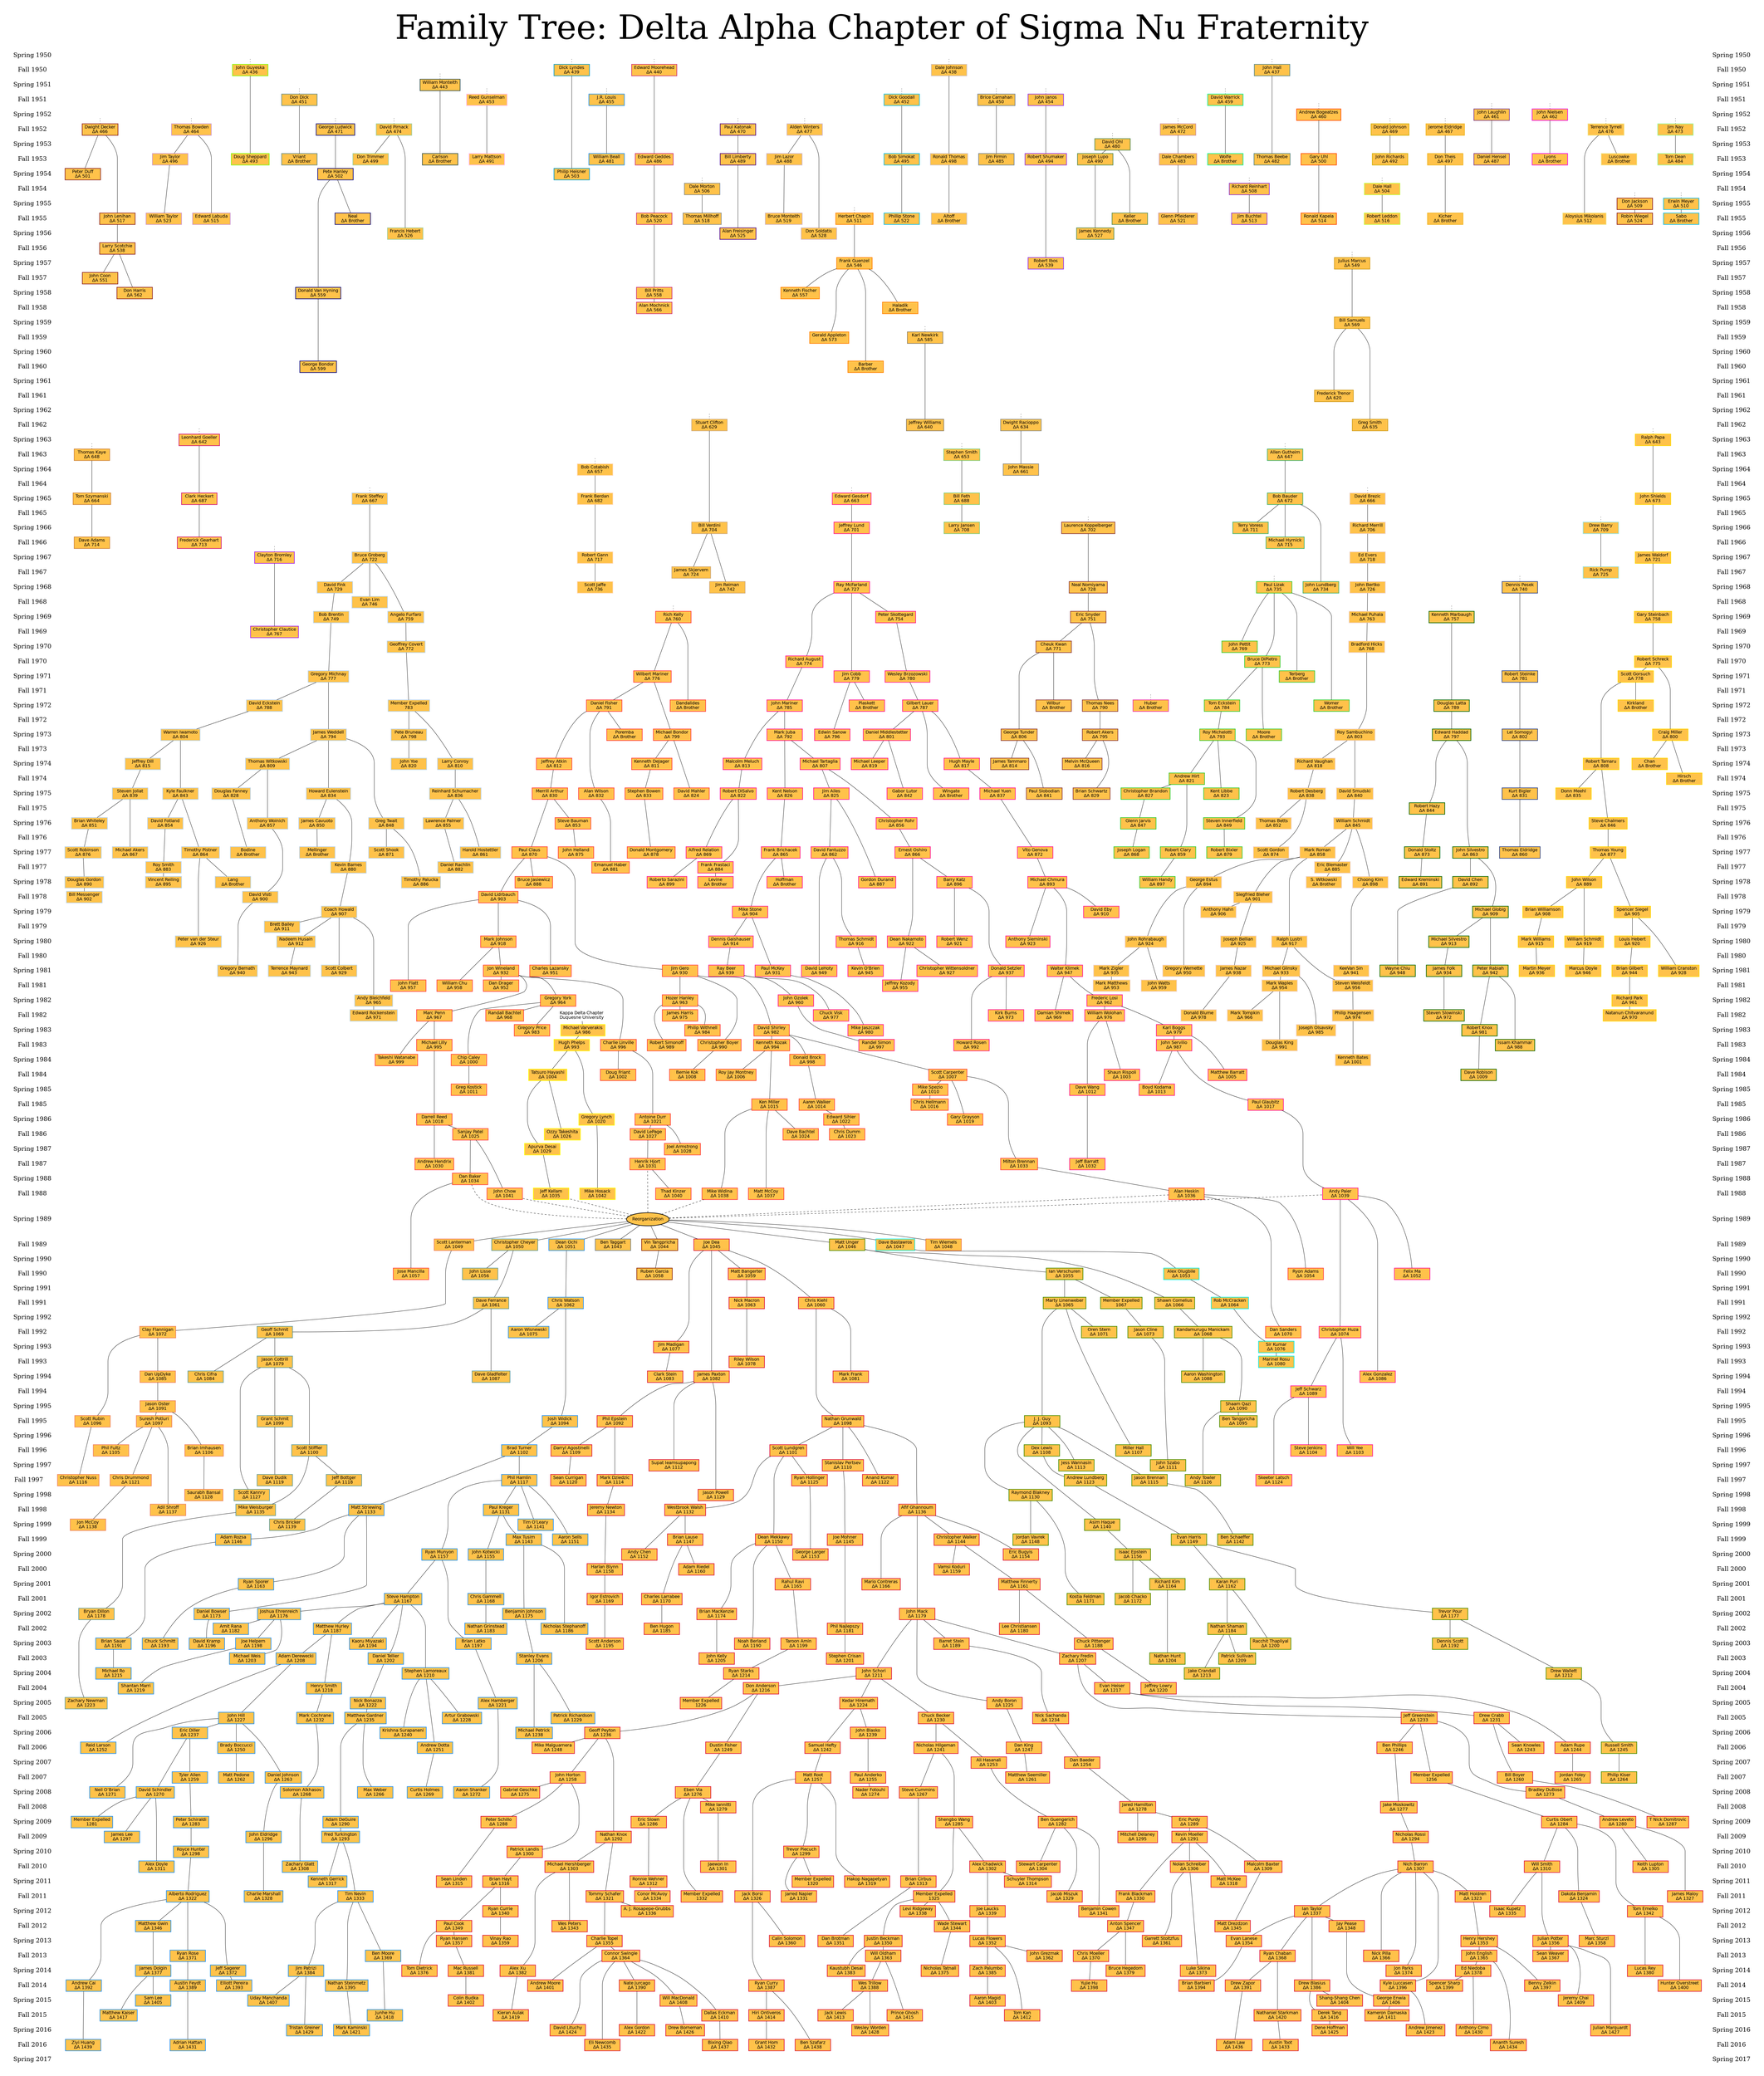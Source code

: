digraph "family-tree" {
    size=80;
    ratio="compress";
    pad=".5, .5";
    ranksep=0.15;
    nodesep=0.5;
    label="Family Tree: Delta Alpha Chapter of Sigma Nu Fraternity";
    labelloc="t";
    fontsize=110;
    concentrate=False;
    node [style="filled",shape="box",penwidth=2,width=1.63,fontname="dejavu sans"];
    edge [arrowhead="none"];
    subgraph "ranks-left" {
        node [color="none",fontsize=20,fontname="dejavu serif"];
        edge [style="invis"];
        "ranks-left:spring1950" [label="Spring 1950"];
        "ranks-left:fall1950" [label="Fall 1950"];
        "ranks-left:spring1951" [label="Spring 1951"];
        "ranks-left:fall1951" [label="Fall 1951"];
        "ranks-left:spring1952" [label="Spring 1952"];
        "ranks-left:fall1952" [label="Fall 1952"];
        "ranks-left:spring1953" [label="Spring 1953"];
        "ranks-left:fall1953" [label="Fall 1953"];
        "ranks-left:spring1954" [label="Spring 1954"];
        "ranks-left:fall1954" [label="Fall 1954"];
        "ranks-left:spring1955" [label="Spring 1955"];
        "ranks-left:fall1955" [label="Fall 1955"];
        "ranks-left:spring1956" [label="Spring 1956"];
        "ranks-left:fall1956" [label="Fall 1956"];
        "ranks-left:spring1957" [label="Spring 1957"];
        "ranks-left:fall1957" [label="Fall 1957"];
        "ranks-left:spring1958" [label="Spring 1958"];
        "ranks-left:fall1958" [label="Fall 1958"];
        "ranks-left:spring1959" [label="Spring 1959"];
        "ranks-left:fall1959" [label="Fall 1959"];
        "ranks-left:spring1960" [label="Spring 1960"];
        "ranks-left:fall1960" [label="Fall 1960"];
        "ranks-left:spring1961" [label="Spring 1961"];
        "ranks-left:fall1961" [label="Fall 1961"];
        "ranks-left:spring1962" [label="Spring 1962"];
        "ranks-left:fall1962" [label="Fall 1962"];
        "ranks-left:spring1963" [label="Spring 1963"];
        "ranks-left:fall1963" [label="Fall 1963"];
        "ranks-left:spring1964" [label="Spring 1964"];
        "ranks-left:fall1964" [label="Fall 1964"];
        "ranks-left:spring1965" [label="Spring 1965"];
        "ranks-left:fall1965" [label="Fall 1965"];
        "ranks-left:spring1966" [label="Spring 1966"];
        "ranks-left:fall1966" [label="Fall 1966"];
        "ranks-left:spring1967" [label="Spring 1967"];
        "ranks-left:fall1967" [label="Fall 1967"];
        "ranks-left:spring1968" [label="Spring 1968"];
        "ranks-left:fall1968" [label="Fall 1968"];
        "ranks-left:spring1969" [label="Spring 1969"];
        "ranks-left:fall1969" [label="Fall 1969"];
        "ranks-left:spring1970" [label="Spring 1970"];
        "ranks-left:fall1970" [label="Fall 1970"];
        "ranks-left:spring1971" [label="Spring 1971"];
        "ranks-left:fall1971" [label="Fall 1971"];
        "ranks-left:spring1972" [label="Spring 1972"];
        "ranks-left:fall1972" [label="Fall 1972"];
        "ranks-left:spring1973" [label="Spring 1973"];
        "ranks-left:fall1973" [label="Fall 1973"];
        "ranks-left:spring1974" [label="Spring 1974"];
        "ranks-left:fall1974" [label="Fall 1974"];
        "ranks-left:spring1975" [label="Spring 1975"];
        "ranks-left:fall1975" [label="Fall 1975"];
        "ranks-left:spring1976" [label="Spring 1976"];
        "ranks-left:fall1976" [label="Fall 1976"];
        "ranks-left:spring1977" [label="Spring 1977"];
        "ranks-left:fall1977" [label="Fall 1977"];
        "ranks-left:spring1978" [label="Spring 1978"];
        "ranks-left:fall1978" [label="Fall 1978"];
        "ranks-left:spring1979" [label="Spring 1979"];
        "ranks-left:fall1979" [label="Fall 1979"];
        "ranks-left:spring1980" [label="Spring 1980"];
        "ranks-left:fall1980" [label="Fall 1980"];
        "ranks-left:spring1981" [label="Spring 1981"];
        "ranks-left:fall1981" [label="Fall 1981"];
        "ranks-left:spring1982" [label="Spring 1982"];
        "ranks-left:fall1982" [label="Fall 1982"];
        "ranks-left:spring1983" [label="Spring 1983"];
        "ranks-left:fall1983" [label="Fall 1983"];
        "ranks-left:spring1984" [label="Spring 1984"];
        "ranks-left:fall1984" [label="Fall 1984"];
        "ranks-left:spring1985" [label="Spring 1985"];
        "ranks-left:fall1985" [label="Fall 1985"];
        "ranks-left:spring1986" [label="Spring 1986"];
        "ranks-left:fall1986" [label="Fall 1986"];
        "ranks-left:spring1987" [label="Spring 1987"];
        "ranks-left:fall1987" [label="Fall 1987"];
        "ranks-left:spring1988" [label="Spring 1988"];
        "ranks-left:fall1988" [label="Fall 1988"];
        "ranks-left:spring1989" [label="Spring 1989"];
        "ranks-left:fall1989" [label="Fall 1989"];
        "ranks-left:spring1990" [label="Spring 1990"];
        "ranks-left:fall1990" [label="Fall 1990"];
        "ranks-left:spring1991" [label="Spring 1991"];
        "ranks-left:fall1991" [label="Fall 1991"];
        "ranks-left:spring1992" [label="Spring 1992"];
        "ranks-left:fall1992" [label="Fall 1992"];
        "ranks-left:spring1993" [label="Spring 1993"];
        "ranks-left:fall1993" [label="Fall 1993"];
        "ranks-left:spring1994" [label="Spring 1994"];
        "ranks-left:fall1994" [label="Fall 1994"];
        "ranks-left:spring1995" [label="Spring 1995"];
        "ranks-left:fall1995" [label="Fall 1995"];
        "ranks-left:spring1996" [label="Spring 1996"];
        "ranks-left:fall1996" [label="Fall 1996"];
        "ranks-left:spring1997" [label="Spring 1997"];
        "ranks-left:fall1997" [label="Fall 1997"];
        "ranks-left:spring1998" [label="Spring 1998"];
        "ranks-left:fall1998" [label="Fall 1998"];
        "ranks-left:spring1999" [label="Spring 1999"];
        "ranks-left:fall1999" [label="Fall 1999"];
        "ranks-left:spring2000" [label="Spring 2000"];
        "ranks-left:fall2000" [label="Fall 2000"];
        "ranks-left:spring2001" [label="Spring 2001"];
        "ranks-left:fall2001" [label="Fall 2001"];
        "ranks-left:spring2002" [label="Spring 2002"];
        "ranks-left:fall2002" [label="Fall 2002"];
        "ranks-left:spring2003" [label="Spring 2003"];
        "ranks-left:fall2003" [label="Fall 2003"];
        "ranks-left:spring2004" [label="Spring 2004"];
        "ranks-left:fall2004" [label="Fall 2004"];
        "ranks-left:spring2005" [label="Spring 2005"];
        "ranks-left:fall2005" [label="Fall 2005"];
        "ranks-left:spring2006" [label="Spring 2006"];
        "ranks-left:fall2006" [label="Fall 2006"];
        "ranks-left:spring2007" [label="Spring 2007"];
        "ranks-left:fall2007" [label="Fall 2007"];
        "ranks-left:spring2008" [label="Spring 2008"];
        "ranks-left:fall2008" [label="Fall 2008"];
        "ranks-left:spring2009" [label="Spring 2009"];
        "ranks-left:fall2009" [label="Fall 2009"];
        "ranks-left:spring2010" [label="Spring 2010"];
        "ranks-left:fall2010" [label="Fall 2010"];
        "ranks-left:spring2011" [label="Spring 2011"];
        "ranks-left:fall2011" [label="Fall 2011"];
        "ranks-left:spring2012" [label="Spring 2012"];
        "ranks-left:fall2012" [label="Fall 2012"];
        "ranks-left:spring2013" [label="Spring 2013"];
        "ranks-left:fall2013" [label="Fall 2013"];
        "ranks-left:spring2014" [label="Spring 2014"];
        "ranks-left:fall2014" [label="Fall 2014"];
        "ranks-left:spring2015" [label="Spring 2015"];
        "ranks-left:fall2015" [label="Fall 2015"];
        "ranks-left:spring2016" [label="Spring 2016"];
        "ranks-left:fall2016" [label="Fall 2016"];
        "ranks-left:spring2017" [label="Spring 2017"];
        "ranks-left:spring1950" -> "ranks-left:fall1950";
        "ranks-left:fall1950" -> "ranks-left:spring1951";
        "ranks-left:spring1951" -> "ranks-left:fall1951";
        "ranks-left:fall1951" -> "ranks-left:spring1952";
        "ranks-left:spring1952" -> "ranks-left:fall1952";
        "ranks-left:fall1952" -> "ranks-left:spring1953";
        "ranks-left:spring1953" -> "ranks-left:fall1953";
        "ranks-left:fall1953" -> "ranks-left:spring1954";
        "ranks-left:spring1954" -> "ranks-left:fall1954";
        "ranks-left:fall1954" -> "ranks-left:spring1955";
        "ranks-left:spring1955" -> "ranks-left:fall1955";
        "ranks-left:fall1955" -> "ranks-left:spring1956";
        "ranks-left:spring1956" -> "ranks-left:fall1956";
        "ranks-left:fall1956" -> "ranks-left:spring1957";
        "ranks-left:spring1957" -> "ranks-left:fall1957";
        "ranks-left:fall1957" -> "ranks-left:spring1958";
        "ranks-left:spring1958" -> "ranks-left:fall1958";
        "ranks-left:fall1958" -> "ranks-left:spring1959";
        "ranks-left:spring1959" -> "ranks-left:fall1959";
        "ranks-left:fall1959" -> "ranks-left:spring1960";
        "ranks-left:spring1960" -> "ranks-left:fall1960";
        "ranks-left:fall1960" -> "ranks-left:spring1961";
        "ranks-left:spring1961" -> "ranks-left:fall1961";
        "ranks-left:fall1961" -> "ranks-left:spring1962";
        "ranks-left:spring1962" -> "ranks-left:fall1962";
        "ranks-left:fall1962" -> "ranks-left:spring1963";
        "ranks-left:spring1963" -> "ranks-left:fall1963";
        "ranks-left:fall1963" -> "ranks-left:spring1964";
        "ranks-left:spring1964" -> "ranks-left:fall1964";
        "ranks-left:fall1964" -> "ranks-left:spring1965";
        "ranks-left:spring1965" -> "ranks-left:fall1965";
        "ranks-left:fall1965" -> "ranks-left:spring1966";
        "ranks-left:spring1966" -> "ranks-left:fall1966";
        "ranks-left:fall1966" -> "ranks-left:spring1967";
        "ranks-left:spring1967" -> "ranks-left:fall1967";
        "ranks-left:fall1967" -> "ranks-left:spring1968";
        "ranks-left:spring1968" -> "ranks-left:fall1968";
        "ranks-left:fall1968" -> "ranks-left:spring1969";
        "ranks-left:spring1969" -> "ranks-left:fall1969";
        "ranks-left:fall1969" -> "ranks-left:spring1970";
        "ranks-left:spring1970" -> "ranks-left:fall1970";
        "ranks-left:fall1970" -> "ranks-left:spring1971";
        "ranks-left:spring1971" -> "ranks-left:fall1971";
        "ranks-left:fall1971" -> "ranks-left:spring1972";
        "ranks-left:spring1972" -> "ranks-left:fall1972";
        "ranks-left:fall1972" -> "ranks-left:spring1973";
        "ranks-left:spring1973" -> "ranks-left:fall1973";
        "ranks-left:fall1973" -> "ranks-left:spring1974";
        "ranks-left:spring1974" -> "ranks-left:fall1974";
        "ranks-left:fall1974" -> "ranks-left:spring1975";
        "ranks-left:spring1975" -> "ranks-left:fall1975";
        "ranks-left:fall1975" -> "ranks-left:spring1976";
        "ranks-left:spring1976" -> "ranks-left:fall1976";
        "ranks-left:fall1976" -> "ranks-left:spring1977";
        "ranks-left:spring1977" -> "ranks-left:fall1977";
        "ranks-left:fall1977" -> "ranks-left:spring1978";
        "ranks-left:spring1978" -> "ranks-left:fall1978";
        "ranks-left:fall1978" -> "ranks-left:spring1979";
        "ranks-left:spring1979" -> "ranks-left:fall1979";
        "ranks-left:fall1979" -> "ranks-left:spring1980";
        "ranks-left:spring1980" -> "ranks-left:fall1980";
        "ranks-left:fall1980" -> "ranks-left:spring1981";
        "ranks-left:spring1981" -> "ranks-left:fall1981";
        "ranks-left:fall1981" -> "ranks-left:spring1982";
        "ranks-left:spring1982" -> "ranks-left:fall1982";
        "ranks-left:fall1982" -> "ranks-left:spring1983";
        "ranks-left:spring1983" -> "ranks-left:fall1983";
        "ranks-left:fall1983" -> "ranks-left:spring1984";
        "ranks-left:spring1984" -> "ranks-left:fall1984";
        "ranks-left:fall1984" -> "ranks-left:spring1985";
        "ranks-left:spring1985" -> "ranks-left:fall1985";
        "ranks-left:fall1985" -> "ranks-left:spring1986";
        "ranks-left:spring1986" -> "ranks-left:fall1986";
        "ranks-left:fall1986" -> "ranks-left:spring1987";
        "ranks-left:spring1987" -> "ranks-left:fall1987";
        "ranks-left:fall1987" -> "ranks-left:spring1988";
        "ranks-left:spring1988" -> "ranks-left:fall1988";
        "ranks-left:fall1988" -> "ranks-left:spring1989";
        "ranks-left:spring1989" -> "ranks-left:fall1989";
        "ranks-left:fall1989" -> "ranks-left:spring1990";
        "ranks-left:spring1990" -> "ranks-left:fall1990";
        "ranks-left:fall1990" -> "ranks-left:spring1991";
        "ranks-left:spring1991" -> "ranks-left:fall1991";
        "ranks-left:fall1991" -> "ranks-left:spring1992";
        "ranks-left:spring1992" -> "ranks-left:fall1992";
        "ranks-left:fall1992" -> "ranks-left:spring1993";
        "ranks-left:spring1993" -> "ranks-left:fall1993";
        "ranks-left:fall1993" -> "ranks-left:spring1994";
        "ranks-left:spring1994" -> "ranks-left:fall1994";
        "ranks-left:fall1994" -> "ranks-left:spring1995";
        "ranks-left:spring1995" -> "ranks-left:fall1995";
        "ranks-left:fall1995" -> "ranks-left:spring1996";
        "ranks-left:spring1996" -> "ranks-left:fall1996";
        "ranks-left:fall1996" -> "ranks-left:spring1997";
        "ranks-left:spring1997" -> "ranks-left:fall1997";
        "ranks-left:fall1997" -> "ranks-left:spring1998";
        "ranks-left:spring1998" -> "ranks-left:fall1998";
        "ranks-left:fall1998" -> "ranks-left:spring1999";
        "ranks-left:spring1999" -> "ranks-left:fall1999";
        "ranks-left:fall1999" -> "ranks-left:spring2000";
        "ranks-left:spring2000" -> "ranks-left:fall2000";
        "ranks-left:fall2000" -> "ranks-left:spring2001";
        "ranks-left:spring2001" -> "ranks-left:fall2001";
        "ranks-left:fall2001" -> "ranks-left:spring2002";
        "ranks-left:spring2002" -> "ranks-left:fall2002";
        "ranks-left:fall2002" -> "ranks-left:spring2003";
        "ranks-left:spring2003" -> "ranks-left:fall2003";
        "ranks-left:fall2003" -> "ranks-left:spring2004";
        "ranks-left:spring2004" -> "ranks-left:fall2004";
        "ranks-left:fall2004" -> "ranks-left:spring2005";
        "ranks-left:spring2005" -> "ranks-left:fall2005";
        "ranks-left:fall2005" -> "ranks-left:spring2006";
        "ranks-left:spring2006" -> "ranks-left:fall2006";
        "ranks-left:fall2006" -> "ranks-left:spring2007";
        "ranks-left:spring2007" -> "ranks-left:fall2007";
        "ranks-left:fall2007" -> "ranks-left:spring2008";
        "ranks-left:spring2008" -> "ranks-left:fall2008";
        "ranks-left:fall2008" -> "ranks-left:spring2009";
        "ranks-left:spring2009" -> "ranks-left:fall2009";
        "ranks-left:fall2009" -> "ranks-left:spring2010";
        "ranks-left:spring2010" -> "ranks-left:fall2010";
        "ranks-left:fall2010" -> "ranks-left:spring2011";
        "ranks-left:spring2011" -> "ranks-left:fall2011";
        "ranks-left:fall2011" -> "ranks-left:spring2012";
        "ranks-left:spring2012" -> "ranks-left:fall2012";
        "ranks-left:fall2012" -> "ranks-left:spring2013";
        "ranks-left:spring2013" -> "ranks-left:fall2013";
        "ranks-left:fall2013" -> "ranks-left:spring2014";
        "ranks-left:spring2014" -> "ranks-left:fall2014";
        "ranks-left:fall2014" -> "ranks-left:spring2015";
        "ranks-left:spring2015" -> "ranks-left:fall2015";
        "ranks-left:fall2015" -> "ranks-left:spring2016";
        "ranks-left:spring2016" -> "ranks-left:fall2016";
        "ranks-left:fall2016" -> "ranks-left:spring2017";
    }
    subgraph "entities" {
        node [fillcolor=".11 .71 1."];
        "648" [label="Thomas Kaye\nΔΑ 648",color="tan3"];
        "648:parent" [height=0,width=0,style="invis"];
        "664" [label="Tom Szymanski\nΔΑ 664",color="tan3"];
        "714" [label="Dave Adams\nΔΑ 714",color="tan3"];
        "466" [label="Dwight Decker\nΔΑ 466",color="brown4"];
        "466:parent" [height=0,width=0,style="invis"];
        "501" [label="Peter Duff\nΔΑ 501",color="brown4"];
        "517" [label="John Lenihan\nΔΑ 517",color="brown4"];
        "538" [label="Larry Scotchie\nΔΑ 538",color="brown4"];
        "551" [label="John Coon\nΔΑ 551",color="brown4"];
        "562" [label="Don Harris\nΔΑ 562",color="brown4"];
        "464" [label="Thomas Bowden\nΔΑ 464",color="plum3"];
        "464:parent" [height=0,width=0,style="invis"];
        "496" [label="Jim Taylor\nΔΑ 496",color="plum3"];
        "515" [label="Edward Labuda\nΔΑ 515",color="plum3"];
        "523" [label="William Taylor\nΔΑ 523",color="plum3"];
        "436" [label="John Guyeska\nΔΑ 436",color="chartreuse1"];
        "436:parent" [height=0,width=0,style="invis"];
        "493" [label="Doug Sheppard\nΔΑ 493",color="chartreuse1"];
        "642" [label="Leonhard Goeller\nΔΑ 642",color="deeppink3"];
        "642:parent" [height=0,width=0,style="invis"];
        "687" [label="Clark Heckert\nΔΑ 687",color="deeppink3"];
        "713" [label="Frederick Gearhart\nΔΑ 713",color="deeppink3"];
        "451" [label="Don Dick\nΔΑ 451",color="paleturquoise4"];
        "451:parent" [height=0,width=0,style="invis"];
        "brother25" [label="Vriant\nΔΑ Brother",color="paleturquoise4"];
        "471" [label="George Ludwick\nΔΑ 471",color="navy"];
        "471:parent" [height=0,width=0,style="invis"];
        "502" [label="Pete Hanley\nΔΑ 502",color="navy"];
        "559" [label="Donald Van Hyning\nΔΑ 559",color="navy"];
        "599" [label="George Bondor\nΔΑ 599",color="navy"];
        "brother20" [label="Neal\nΔΑ Brother",color="navy"];
        "474" [label="David Pirnack\nΔΑ 474",color="darkseagreen3"];
        "474:parent" [height=0,width=0,style="invis"];
        "499" [label="Don Trimmer\nΔΑ 499",color="darkseagreen3"];
        "526" [label="Francis Hebert\nΔΑ 526",color="darkseagreen3"];
        "443" [label="William Monteith\nΔΑ 443",color="darkslategray"];
        "443:parent" [height=0,width=0,style="invis"];
        "brother4" [label="Carlson\nΔΑ Brother",color="darkslategray"];
        "453" [label="Reed Gunselman\nΔΑ 453",color="plum1"];
        "453:parent" [height=0,width=0,style="invis"];
        "491" [label="Larry Mattson\nΔΑ 491",color="plum1"];
        "439" [label="Dick Lyndes\nΔΑ 439",color="deepskyblue3"];
        "439:parent" [height=0,width=0,style="invis"];
        "503" [label="Philip Heisner\nΔΑ 503",color="deepskyblue3"];
        "455" [label="J.R. Louis\nΔΑ 455",color="dodgerblue1"];
        "455:parent" [height=0,width=0,style="invis"];
        "481" [label="William Beall\nΔΑ 481",color="dodgerblue1"];
        "716" [label="Clayton Bromley\nΔΑ 716",color="purple"];
        "716:parent" [height=0,width=0,style="invis"];
        "767" [label="Christopher Clautice\nΔΑ 767",color="purple"];
        "667" [label="Frank Steffey\nΔΑ 667",color="slategray2"];
        "667:parent" [height=0,width=0,style="invis"];
        "722" [label="Bruce Groberg\nΔΑ 722",color="slategray2"];
        "729" [label="David Fink\nΔΑ 729",color="slategray2"];
        "746" [label="Evan Lim\nΔΑ 746",color="slategray2"];
        "749" [label="Bob Brentin\nΔΑ 749",color="slategray2"];
        "759" [label="Angelo Furfaro\nΔΑ 759",color="slategray2"];
        "772" [label="Geoffrey Covert\nΔΑ 772",color="slategray2"];
        "777" [label="Gregory Michnay\nΔΑ 777",color="slategray2"];
        "783" [label="Member Expelled\n783",color="slategray2"];
        "788" [label="David Eckstein\nΔΑ 788",color="slategray2"];
        "794" [label="James Weddell\nΔΑ 794",color="slategray2"];
        "798" [label="Pete Bruneau\nΔΑ 798",color="slategray2"];
        "804" [label="Warren Iwamoto\nΔΑ 804",color="slategray2"];
        "809" [label="Thomas Witkowski\nΔΑ 809",color="slategray2"];
        "810" [label="Larry Conroy\nΔΑ 810",color="slategray2"];
        "815" [label="Jeffrey Dill\nΔΑ 815",color="slategray2"];
        "820" [label="John Yoe\nΔΑ 820",color="slategray2"];
        "828" [label="Douglas Fanney\nΔΑ 828",color="slategray2"];
        "834" [label="Howard Eulenstein\nΔΑ 834",color="slategray2"];
        "836" [label="Reinhard Schumacher\nΔΑ 836",color="slategray2"];
        "839" [label="Steven Joliat\nΔΑ 839",color="slategray2"];
        "843" [label="Kyle Faulkner\nΔΑ 843",color="slategray2"];
        "848" [label="Greg Twait\nΔΑ 848",color="slategray2"];
        "850" [label="James Cavuoto\nΔΑ 850",color="slategray2"];
        "851" [label="Brian Whiteley\nΔΑ 851",color="slategray2"];
        "854" [label="David Fotland\nΔΑ 854",color="slategray2"];
        "855" [label="Lawrence Palmer\nΔΑ 855",color="slategray2"];
        "857" [label="Anthony Woinich\nΔΑ 857",color="slategray2"];
        "861" [label="Harold Hostettler\nΔΑ 861",color="slategray2"];
        "864" [label="Timothy Pistner\nΔΑ 864",color="slategray2"];
        "867" [label="Michael Akers\nΔΑ 867",color="slategray2"];
        "871" [label="Scott Shook\nΔΑ 871",color="slategray2"];
        "876" [label="Scott Robinson\nΔΑ 876",color="slategray2"];
        "880" [label="Kevin Barnes\nΔΑ 880",color="slategray2"];
        "882" [label="Daniel Rachlin\nΔΑ 882",color="slategray2"];
        "883" [label="Roy Smith\nΔΑ 883",color="slategray2"];
        "886" [label="Timothy Palucka\nΔΑ 886",color="slategray2"];
        "890" [label="Douglas Gordon\nΔΑ 890",color="slategray2"];
        "895" [label="Vincent Reiling\nΔΑ 895",color="slategray2"];
        "900" [label="David Visti\nΔΑ 900",color="slategray2"];
        "902" [label="Bill Messenger\nΔΑ 902",color="slategray2"];
        "907" [label="Coach Howald\nΔΑ 907",color="slategray2"];
        "911" [label="Brett Bailey\nΔΑ 911",color="slategray2"];
        "912" [label="Nadeem Husain\nΔΑ 912",color="slategray2"];
        "926" [label="Peter van der Steur\nΔΑ 926",color="slategray2"];
        "929" [label="Scott Colbert\nΔΑ 929",color="slategray2"];
        "940" [label="Gregory Bernath\nΔΑ 940",color="slategray2"];
        "943" [label="Terrence Maynard\nΔΑ 943",color="slategray2"];
        "965" [label="Andy Bleichfeld\nΔΑ 965",color="slategray2"];
        "971" [label="Edward Rockenstein\nΔΑ 971",color="slategray2"];
        "brother14" [label="Lang\nΔΑ Brother",color="slategray2"];
        "brother18" [label="Mellinger\nΔΑ Brother",color="slategray2"];
        "brother3" [label="Bodine\nΔΑ Brother",color="slategray2"];
        "440" [label="Edward Moorehead\nΔΑ 440",color="violetred3"];
        "440:parent" [height=0,width=0,style="invis"];
        "486" [label="Edward Geddes\nΔΑ 486",color="violetred3"];
        "520" [label="Bob Peacock\nΔΑ 520",color="violetred3"];
        "558" [label="Bill Pritts\nΔΑ 558",color="violetred3"];
        "566" [label="Alan Mochnick\nΔΑ 566",color="violetred3"];
        "506" [label="Dale Morton\nΔΑ 506",color="azure4"];
        "506:parent" [height=0,width=0,style="invis"];
        "518" [label="Thomas Millhoff\nΔΑ 518",color="azure4"];
        "470" [label="Paul Katonak\nΔΑ 470",color="indigo"];
        "470:parent" [height=0,width=0,style="invis"];
        "489" [label="Bill Limberty\nΔΑ 489",color="indigo"];
        "525" [label="Alan Freisinger\nΔΑ 525",color="indigo"];
        "477" [label="Alden Winters\nΔΑ 477",color="thistle3"];
        "477:parent" [height=0,width=0,style="invis"];
        "488" [label="Jim Lazor\nΔΑ 488",color="thistle3"];
        "519" [label="Bruce Monteith\nΔΑ 519",color="thistle3"];
        "528" [label="Don Soldatis\nΔΑ 528",color="thistle3"];
        "511" [label="Herbert Chapin\nΔΑ 511",color="darkorange1"];
        "511:parent" [height=0,width=0,style="invis"];
        "546" [label="Frank Guenzel\nΔΑ 546",color="darkorange1"];
        "557" [label="Kenneth Fischer\nΔΑ 557",color="darkorange1"];
        "573" [label="Gerald Appleton\nΔΑ 573",color="darkorange1"];
        "brother2" [label="Barber\nΔΑ Brother",color="darkorange1"];
        "brother7" [label="Haladik\nΔΑ Brother",color="darkorange1"];
        "452" [label="Dick Goodall\nΔΑ 452",color="deepskyblue1"];
        "452:parent" [height=0,width=0,style="invis"];
        "495" [label="Bob Simokat\nΔΑ 495",color="deepskyblue1"];
        "522" [label="Phillip Stone\nΔΑ 522",color="deepskyblue1"];
        "438" [label="Dale Johnson\nΔΑ 438",color="lavenderblush3"];
        "438:parent" [height=0,width=0,style="invis"];
        "498" [label="Ronald Thomas\nΔΑ 498",color="lavenderblush3"];
        "brother1" [label="Altoff\nΔΑ Brother",color="lavenderblush3"];
        "spacer" [height=1.5,style="invis",width=0];
        "450" [label="Brice Carnahan\nΔΑ 450",color="slategray"];
        "450:parent" [height=0,width=0,style="invis"];
        "485" [label="Jim Firmin\nΔΑ 485",color="slategray"];
        "454" [label="John Janos\nΔΑ 454",color="purple2"];
        "454:parent" [height=0,width=0,style="invis"];
        "494" [label="Robert Shumaker\nΔΑ 494",color="purple2"];
        "539" [label="Robert Ibos\nΔΑ 539",color="purple2"];
        "657" [label="Bob Cotabish\nΔΑ 657",color="peachpuff"];
        "657:parent" [height=0,width=0,style="invis"];
        "682" [label="Frank Berdan\nΔΑ 682",color="peachpuff"];
        "717" [label="Robert Gann\nΔΑ 717",color="peachpuff"];
        "736" [label="Scott Jaffe\nΔΑ 736",color="peachpuff"];
        "480" [label="David Ohl\nΔΑ 480",color="palegreen4"];
        "480:parent" [height=0,width=0,style="invis"];
        "490" [label="Joseph Lupo\nΔΑ 490",color="palegreen4"];
        "527" [label="James Kennedy\nΔΑ 527",color="palegreen4"];
        "brother11" [label="Keller\nΔΑ Brother",color="palegreen4"];
        "472" [label="James McCord\nΔΑ 472",color="pink3"];
        "472:parent" [height=0,width=0,style="invis"];
        "483" [label="Dale Chambers\nΔΑ 483",color="pink3"];
        "521" [label="Glenn Pfleiderer\nΔΑ 521",color="pink3"];
        "629" [label="Stuart Clifton\nΔΑ 629",color="burlywood3"];
        "629:parent" [height=0,width=0,style="invis"];
        "704" [label="Bill Verdini\nΔΑ 704",color="burlywood3"];
        "724" [label="James Skjervem\nΔΑ 724",color="burlywood3"];
        "742" [label="Jim Reiman\nΔΑ 742",color="burlywood3"];
        "585" [label="Karl Newkirk\nΔΑ 585",color="wheat4"];
        "585:parent" [height=0,width=0,style="invis"];
        "640" [label="Jeffrey Williams\nΔΑ 640",color="wheat4"];
        "1000" [label="Chip Caley\nΔΑ 1000",color="brown1"];
        "1002" [label="Doug Friant\nΔΑ 1002",color="brown1"];
        "1003" [label="Shaun Rispoli\nΔΑ 1003",color="deeppink"];
        "1004" [label="Tatsuro Hayashi\nΔΑ 1004",color="yellow"];
        "1005" [label="Matthew Barratt\nΔΑ 1005",color="deeppink"];
        "1006" [label="Roy Jay Montney\nΔΑ 1006",color="brown1"];
        "1007" [label="Scott Carpenter\nΔΑ 1007",color="brown1"];
        "1008" [label="Bernie Kok\nΔΑ 1008",color="brown1"];
        "1010" [label="Mike Spezio\nΔΑ 1010",color="brown1"];
        "1011" [label="Greg Kostick\nΔΑ 1011",color="brown1"];
        "1012" [label="Dave Wang\nΔΑ 1012",color="deeppink"];
        "1013" [label="Boyd Kodama\nΔΑ 1013",color="deeppink"];
        "1014" [label="Aaren Walker\nΔΑ 1014",color="brown1"];
        "1015" [label="Ken Miller\nΔΑ 1015",color="brown1"];
        "1016" [label="Chris Hellmann\nΔΑ 1016",color="brown1"];
        "1017" [label="Paul Glaubitz\nΔΑ 1017",color="deeppink"];
        "1018" [label="Darrell Reed\nΔΑ 1018",color="brown1"];
        "1019" [label="Gary Grayson\nΔΑ 1019",color="brown1"];
        "1020" [label="Gregory Lynch\nΔΑ 1020",color="yellow"];
        "1021" [label="Antoine Durr\nΔΑ 1021",color="brown1"];
        "1022" [label="Edward Sihler\nΔΑ 1022",color="brown1"];
        "1023" [label="Chris Dumm\nΔΑ 1023",color="brown1"];
        "1024" [label="Dave Bachtel\nΔΑ 1024",color="brown1"];
        "1025" [label="Sanjay Patel\nΔΑ 1025",color="brown1"];
        "1026" [label="Ozzy Takeshita\nΔΑ 1026",color="yellow"];
        "1027" [label="David LePage\nΔΑ 1027",color="brown1"];
        "1028" [label="Joel Armstrong\nΔΑ 1028",color="brown1"];
        "1029" [label="Apurva Desai\nΔΑ 1029",color="yellow"];
        "1030" [label="Andrew Hendrix\nΔΑ 1030",color="brown1"];
        "1031" [label="Henrik Hjort\nΔΑ 1031",color="brown1"];
        "1032" [label="Jeff Barratt\nΔΑ 1032",color="deeppink"];
        "1033" [label="Milton Brennan\nΔΑ 1033",color="brown1"];
        "1034" [label="Dan Baker\nΔΑ 1034",color="brown1"];
        "1035" [label="Jeff Kellam\nΔΑ 1035",color="yellow"];
        "1036" [label="Alan Heskin\nΔΑ 1036",color="brown1"];
        "1037" [label="Matt McCoy\nΔΑ 1037",color="brown1"];
        "1038" [label="Mike Widina\nΔΑ 1038",color="brown1"];
        "1039" [label="Andy Paier\nΔΑ 1039",color="deeppink"];
        "1040" [label="Thad Kinzer\nΔΑ 1040",color="brown1"];
        "1041" [label="John Chow\nΔΑ 1041",color="brown1"];
        "1042" [label="Mike Hosack\nΔΑ 1042",color="yellow"];
        "1043" [label="Ben Taggart\nΔΑ 1043",color="slategrey"];
        "1044" [label="Vin Tangpricha\nΔΑ 1044",color="orangered4"];
        "1045" [label="Joe Dea\nΔΑ 1045",color="crimson"];
        "1046" [label="Matt Unger\nΔΑ 1046",color="chartreuse4"];
        "1047" [label="Dave Bastawros\nΔΑ 1047",color="cyan2"];
        "1048" [label="Tim Wiemels\nΔΑ 1048",color="sienna2"];
        "1049" [label="Scott Lanterman\nΔΑ 1049",color="salmon2"];
        "1050" [label="Christopher Cheyer\nΔΑ 1050",color="cadetblue"];
        "1051" [label="Dean Ochi\nΔΑ 1051",color="dodgerblue"];
        "1052" [label="Felix Ma\nΔΑ 1052",color="deeppink"];
        "1053" [label="Alex Olugbile\nΔΑ 1053",color="cyan2"];
        "1054" [label="Ryon Adams\nΔΑ 1054",color="brown1"];
        "1055" [label="Ian Verschuren\nΔΑ 1055",color="chartreuse4"];
        "1056" [label="John Lisse\nΔΑ 1056",color="cadetblue"];
        "1057" [label="Jose Mancilla\nΔΑ 1057",color="brown1"];
        "1058" [label="Ruben Garcia\nΔΑ 1058",color="orangered4"];
        "1059" [label="Matt Bangerter\nΔΑ 1059",color="crimson"];
        "1060" [label="Chris Kiehl\nΔΑ 1060",color="crimson"];
        "1061" [label="Dave Ferrance\nΔΑ 1061",color="cadetblue"];
        "1062" [label="Chris Watson\nΔΑ 1062",color="dodgerblue"];
        "1063" [label="Nick Macron\nΔΑ 1063",color="crimson"];
        "1064" [label="Rob McCracken\nΔΑ 1064",color="cyan2"];
        "1065" [label="Marty Linenweber\nΔΑ 1065",color="chartreuse4"];
        "1066" [label="Shawn Cornelius\nΔΑ 1066",color="chartreuse4"];
        "1067" [label="Member Expelled\n1067",color="chartreuse4"];
        "1068" [label="Kandamurugu Manickam\nΔΑ 1068",color="chartreuse4"];
        "1069" [label="Geoff Schmit\nΔΑ 1069",color="cadetblue"];
        "1070" [label="Dan Sanders\nΔΑ 1070",color="brown1"];
        "1071" [label="Oren Stern\nΔΑ 1071",color="chartreuse4"];
        "1072" [label="Clay Flannigan\nΔΑ 1072",color="salmon2"];
        "1073" [label="Jason Cline\nΔΑ 1073",color="chartreuse4"];
        "1074" [label="Christopher Huza\nΔΑ 1074",color="deeppink"];
        "1075" [label="Aaron Wisnewski\nΔΑ 1075",color="dodgerblue"];
        "1076" [label="Sir Kumar\nΔΑ 1076",color="cyan2"];
        "1077" [label="Jim Madigan\nΔΑ 1077",color="crimson"];
        "1078" [label="Riley Wilson\nΔΑ 1078",color="crimson"];
        "1079" [label="Jason Cottrill\nΔΑ 1079",color="cadetblue"];
        "1080" [label="Marinel Rosu\nΔΑ 1080",color="cyan2"];
        "1081" [label="Mark Frank\nΔΑ 1081",color="crimson"];
        "1082" [label="James Paxton\nΔΑ 1082",color="crimson"];
        "1083" [label="Clark Stein\nΔΑ 1083",color="crimson"];
        "1084" [label="Chris Cifra\nΔΑ 1084",color="cadetblue"];
        "1085" [label="Dan UpDyke\nΔΑ 1085",color="salmon2"];
        "1086" [label="Alex Gonzalez\nΔΑ 1086",color="deeppink"];
        "1087" [label="Dave Gladfelter\nΔΑ 1087",color="cadetblue"];
        "1088" [label="Aaron Washington\nΔΑ 1088",color="chartreuse4"];
        "1089" [label="Jeff Schwarz\nΔΑ 1089",color="deeppink"];
        "1090" [label="Shaam Qazi\nΔΑ 1090",color="chartreuse4"];
        "1091" [label="Jason Oster\nΔΑ 1091",color="salmon2"];
        "1092" [label="Phil Epstein\nΔΑ 1092",color="crimson"];
        "1093" [label="J. J. Guy\nΔΑ 1093",color="chartreuse4"];
        "1094" [label="Josh Widick\nΔΑ 1094",color="dodgerblue"];
        "1095" [label="Ben Tangpricha\nΔΑ 1095",color="chartreuse4"];
        "1096" [label="Scott Rubin\nΔΑ 1096",color="salmon2"];
        "1097" [label="Suresh Potluri\nΔΑ 1097",color="salmon2"];
        "1098" [label="Nathan Grunwald\nΔΑ 1098",color="crimson"];
        "1099" [label="Grant Schmit\nΔΑ 1099",color="cadetblue"];
        "1100" [label="Scott Stiffler\nΔΑ 1100",color="cadetblue"];
        "1101" [label="Scott Lundgren\nΔΑ 1101",color="crimson"];
        "1102" [label="Brad Turner\nΔΑ 1102",color="dodgerblue"];
        "1103" [label="Will Yee\nΔΑ 1103",color="deeppink"];
        "1104" [label="Steve Jenkins\nΔΑ 1104",color="deeppink"];
        "1105" [label="Phil Fultz\nΔΑ 1105",color="salmon2"];
        "1106" [label="Brian Imhausen\nΔΑ 1106",color="salmon2"];
        "1107" [label="Miller Hall\nΔΑ 1107",color="chartreuse4"];
        "1108" [label="Dex Lewis\nΔΑ 1108",color="chartreuse4"];
        "1109" [label="Darryl Agostinelli\nΔΑ 1109",color="crimson"];
        "1110" [label="Stanislav Pertsev\nΔΑ 1110",color="crimson"];
        "1111" [label="John Szabo\nΔΑ 1111",color="chartreuse4"];
        "1112" [label="Supat Ieamsupapong\nΔΑ 1112",color="crimson"];
        "1113" [label="Jess Wannasin\nΔΑ 1113",color="chartreuse4"];
        "1114" [label="Mark Dziedzic\nΔΑ 1114",color="crimson"];
        "1115" [label="Jason Brennan\nΔΑ 1115",color="chartreuse4"];
        "1116" [label="Christopher Nuss\nΔΑ 1116",color="salmon2"];
        "1117" [label="Phil Hamlin\nΔΑ 1117",color="dodgerblue"];
        "1118" [label="Jeff Bottger\nΔΑ 1118",color="cadetblue"];
        "1119" [label="Dave Dudik\nΔΑ 1119",color="cadetblue"];
        "1120" [label="Sean Currigan\nΔΑ 1120",color="crimson"];
        "1121" [label="Chris Drummond\nΔΑ 1121",color="salmon2"];
        "1122" [label="Anand Kumar\nΔΑ 1122",color="crimson"];
        "1123" [label="Andrew Lundberg\nΔΑ 1123",color="chartreuse4"];
        "1124" [label="Skeeter Latsch\nΔΑ 1124",color="deeppink"];
        "1125" [label="Ryan Hollinger\nΔΑ 1125",color="crimson"];
        "1126" [label="Andy Towler\nΔΑ 1126",color="chartreuse4"];
        "1127" [label="Scott Kannry\nΔΑ 1127",color="cadetblue"];
        "1128" [label="Saurabh Bansal\nΔΑ 1128",color="salmon2"];
        "1129" [label="Jason Powell\nΔΑ 1129",color="crimson"];
        "1130" [label="Raymond Blakney\nΔΑ 1130",color="chartreuse4"];
        "1131" [label="Paul Kreger\nΔΑ 1131",color="dodgerblue"];
        "1132" [label="Westbrook Walsh\nΔΑ 1132",color="crimson"];
        "1133" [label="Matt Striewing\nΔΑ 1133",color="dodgerblue"];
        "1134" [label="Jeremy Newton\nΔΑ 1134",color="crimson"];
        "1135" [label="Mike Weisburger\nΔΑ 1135",color="cadetblue"];
        "1136" [label="Afif Ghannoum\nΔΑ 1136",color="crimson"];
        "1137" [label="Adil Shroff\nΔΑ 1137",color="salmon2"];
        "1138" [label="Jon McCoy\nΔΑ 1138",color="salmon2"];
        "1139" [label="Chris Bricker\nΔΑ 1139",color="cadetblue"];
        "1140" [label="Asim Haque\nΔΑ 1140",color="chartreuse4"];
        "1141" [label="Tim O’Leary\nΔΑ 1141",color="dodgerblue"];
        "1142" [label="Ben Schaeffer\nΔΑ 1142",color="chartreuse4"];
        "1143" [label="Max Tusim\nΔΑ 1143",color="dodgerblue"];
        "1144" [label="Christopher Walker\nΔΑ 1144",color="crimson"];
        "1145" [label="Joe Mohner\nΔΑ 1145",color="crimson"];
        "1146" [label="Adam Rozsa\nΔΑ 1146",color="dodgerblue"];
        "1147" [label="Brian Lause\nΔΑ 1147",color="crimson"];
        "1148" [label="Jordan Vavrek\nΔΑ 1148",color="chartreuse4"];
        "1149" [label="Evan Harris\nΔΑ 1149",color="chartreuse4"];
        "1150" [label="Dean Mekkawy\nΔΑ 1150",color="crimson"];
        "1151" [label="Aaron Sells\nΔΑ 1151",color="dodgerblue"];
        "1152" [label="Andy Chen\nΔΑ 1152",color="crimson"];
        "1153" [label="George Larger\nΔΑ 1153",color="crimson"];
        "1154" [label="Eric Bugyis\nΔΑ 1154",color="crimson"];
        "1155" [label="John Kotwicki\nΔΑ 1155",color="dodgerblue"];
        "1156" [label="Isaac Epstein\nΔΑ 1156",color="chartreuse4"];
        "1157" [label="Ryan Munyon\nΔΑ 1157",color="dodgerblue"];
        "1158" [label="Harlan Blynn\nΔΑ 1158",color="crimson"];
        "1159" [label="Vamsi Koduri\nΔΑ 1159",color="crimson"];
        "1160" [label="Adam Riedel\nΔΑ 1160",color="crimson"];
        "1161" [label="Matthew Finnerty\nΔΑ 1161",color="crimson"];
        "1162" [label="Karan Puri\nΔΑ 1162",color="chartreuse4"];
        "1163" [label="Ryan Sporer\nΔΑ 1163",color="dodgerblue"];
        "1164" [label="Richard Kim\nΔΑ 1164",color="chartreuse4"];
        "1165" [label="Rahul Ravi\nΔΑ 1165",color="crimson"];
        "1166" [label="Mario Contreras\nΔΑ 1166",color="crimson"];
        "1167" [label="Steve Hampton\nΔΑ 1167",color="dodgerblue"];
        "1168" [label="Chris Gammell\nΔΑ 1168",color="dodgerblue"];
        "1169" [label="Igor Estrovich\nΔΑ 1169",color="crimson"];
        "1170" [label="Charles Larrabee\nΔΑ 1170",color="crimson"];
        "1171" [label="Kostia Feldman\nΔΑ 1171",color="chartreuse4"];
        "1172" [label="Jacob Chacko\nΔΑ 1172",color="chartreuse4"];
        "1173" [label="Daniel Bowser\nΔΑ 1173",color="dodgerblue"];
        "1174" [label="Brian MacKenzie\nΔΑ 1174",color="crimson"];
        "1175" [label="Benjamin Johnson\nΔΑ 1175",color="dodgerblue"];
        "1176" [label="Joshua Ehrenreich\nΔΑ 1176",color="dodgerblue"];
        "1177" [label="Trevor Pour\nΔΑ 1177",color="chartreuse4"];
        "1178" [label="Bryan Dillon\nΔΑ 1178",color="cadetblue"];
        "1179" [label="John Mack\nΔΑ 1179",color="crimson"];
        "1180" [label="Lee Christiansen\nΔΑ 1180",color="crimson"];
        "1181" [label="Phil Najlepszy\nΔΑ 1181",color="crimson"];
        "1182" [label="Amit Rana\nΔΑ 1182",color="dodgerblue"];
        "1183" [label="Nathan Grinstead\nΔΑ 1183",color="dodgerblue"];
        "1184" [label="Nathan Shaman\nΔΑ 1184",color="chartreuse4"];
        "1185" [label="Ben Hugon\nΔΑ 1185",color="crimson"];
        "1186" [label="Nicholas Stephanoff\nΔΑ 1186",color="dodgerblue"];
        "1187" [label="Matthew Hurley\nΔΑ 1187",color="dodgerblue"];
        "1188" [label="Chuck Pittenger\nΔΑ 1188",color="crimson"];
        "1189" [label="Barret Stein\nΔΑ 1189",color="crimson"];
        "1190" [label="Noah Berland\nΔΑ 1190",color="crimson"];
        "1191" [label="Brian Sauer\nΔΑ 1191",color="dodgerblue"];
        "1192" [label="Dennis Scott\nΔΑ 1192",color="chartreuse4"];
        "1193" [label="Chuck Schmitt\nΔΑ 1193",color="dodgerblue"];
        "1194" [label="Kaoru Miyazaki\nΔΑ 1194",color="dodgerblue"];
        "1195" [label="Scott Anderson\nΔΑ 1195",color="crimson"];
        "1196" [label="David Kramp\nΔΑ 1196",color="dodgerblue"];
        "1197" [label="Brian Latko\nΔΑ 1197",color="dodgerblue"];
        "1198" [label="Joe Helpern\nΔΑ 1198",color="dodgerblue"];
        "1199" [label="Taroon Amin\nΔΑ 1199",color="crimson"];
        "1200" [label="Racchit Thapliyal\nΔΑ 1200",color="chartreuse4"];
        "1201" [label="Stephen Crisan\nΔΑ 1201",color="crimson"];
        "1202" [label="Daniel Tellier\nΔΑ 1202",color="dodgerblue"];
        "1203" [label="Michael Weis\nΔΑ 1203",color="dodgerblue"];
        "1204" [label="Nathan Hunt\nΔΑ 1204",color="chartreuse4"];
        "1205" [label="John Kelly\nΔΑ 1205",color="crimson"];
        "1206" [label="Stanley Evans\nΔΑ 1206",color="dodgerblue"];
        "1207" [label="Zachary Fredin\nΔΑ 1207",color="crimson"];
        "1208" [label="Adam Derewecki\nΔΑ 1208",color="dodgerblue"];
        "1209" [label="Patrick Sullivan\nΔΑ 1209",color="chartreuse4"];
        "1210" [label="Stephen Lamoreaux\nΔΑ 1210",color="dodgerblue"];
        "1211" [label="John Schori\nΔΑ 1211",color="crimson"];
        "1212" [label="Drew Wallett\nΔΑ 1212",color="chartreuse4"];
        "1213" [label="Jake Crandall\nΔΑ 1213",color="chartreuse4"];
        "1214" [label="Ryan Starks\nΔΑ 1214",color="crimson"];
        "1215" [label="Michael Ro\nΔΑ 1215",color="dodgerblue"];
        "1216" [label="Don Anderson\nΔΑ 1216",color="crimson"];
        "1217" [label="Evan Heiser\nΔΑ 1217",color="crimson"];
        "1218" [label="Henry Smith\nΔΑ 1218",color="dodgerblue"];
        "1219" [label="Shantan Marri\nΔΑ 1219",color="dodgerblue"];
        "1220" [label="Jeffrey Lowry\nΔΑ 1220",color="crimson"];
        "1221" [label="Alex Hamberger\nΔΑ 1221",color="dodgerblue"];
        "1222" [label="Nick Bonazza\nΔΑ 1222",color="dodgerblue"];
        "1223" [label="Zachary Newman\nΔΑ 1223",color="cadetblue"];
        "1224" [label="Kedar Hiremath\nΔΑ 1224",color="crimson"];
        "1225" [label="Andy Boron\nΔΑ 1225",color="crimson"];
        "1226" [label="Member Expelled\n1226",color="crimson"];
        "1227" [label="John Hill\nΔΑ 1227",color="dodgerblue"];
        "1228" [label="Artur Grabowski\nΔΑ 1228",color="dodgerblue"];
        "1229" [label="Patrick Richardson\nΔΑ 1229",color="dodgerblue"];
        "1230" [label="Chuck Becker\nΔΑ 1230",color="crimson"];
        "1231" [label="Drew Crabb\nΔΑ 1231",color="crimson"];
        "1232" [label="Mark Cochrane\nΔΑ 1232",color="dodgerblue"];
        "1233" [label="Jeff Greenstein\nΔΑ 1233",color="crimson"];
        "1234" [label="Nick Sachanda\nΔΑ 1234",color="crimson"];
        "1235" [label="Matthew Gardner\nΔΑ 1235",color="dodgerblue"];
        "1236" [label="Geoff Peyton\nΔΑ 1236",color="crimson"];
        "1237" [label="Eric Diller\nΔΑ 1237",color="dodgerblue"];
        "1238" [label="Michael Petrick\nΔΑ 1238",color="dodgerblue"];
        "1239" [label="John Blasko\nΔΑ 1239",color="crimson"];
        "1240" [label="Krishna Surapaneni\nΔΑ 1240",color="dodgerblue"];
        "1241" [label="Nicholas Hilgeman\nΔΑ 1241",color="crimson"];
        "1242" [label="Samuel Hefty\nΔΑ 1242",color="crimson"];
        "1243" [label="Sean Knowles\nΔΑ 1243",color="crimson"];
        "1244" [label="Adam Rupe\nΔΑ 1244",color="crimson"];
        "1245" [label="Russell Smith\nΔΑ 1245",color="chartreuse4"];
        "1246" [label="Ben Phillips\nΔΑ 1246",color="crimson"];
        "1247" [label="Dan King\nΔΑ 1247",color="crimson"];
        "1248" [label="Mike Malguarnera\nΔΑ 1248",color="crimson"];
        "1249" [label="Dustin Fisher\nΔΑ 1249",color="crimson"];
        "1250" [label="Brady Boccucci\nΔΑ 1250",color="dodgerblue"];
        "1251" [label="Andrew Dotta\nΔΑ 1251",color="dodgerblue"];
        "1252" [label="Reid Larson\nΔΑ 1252",color="dodgerblue"];
        "1253" [label="Ali Hasanali\nΔΑ 1253",color="crimson"];
        "1254" [label="Dan Baeder\nΔΑ 1254",color="crimson"];
        "1255" [label="Paul Anderko\nΔΑ 1255",color="crimson"];
        "1256" [label="Member Expelled\n1256",color="crimson"];
        "1257" [label="Matt Root\nΔΑ 1257",color="crimson"];
        "1258" [label="John Horton\nΔΑ 1258",color="crimson"];
        "1259" [label="Tyler Allen\nΔΑ 1259",color="dodgerblue"];
        "1260" [label="Bill Boyer\nΔΑ 1260",color="crimson"];
        "1261" [label="Matthew Seemiller\nΔΑ 1261",color="crimson"];
        "1262" [label="Matt Pedone\nΔΑ 1262",color="dodgerblue"];
        "1263" [label="Daniel Johnson\nΔΑ 1263",color="dodgerblue"];
        "1264" [label="Philip Kiser\nΔΑ 1264",color="chartreuse4"];
        "1265" [label="Jordan Foley\nΔΑ 1265",color="crimson"];
        "1266" [label="Max Weber\nΔΑ 1266",color="dodgerblue"];
        "1267" [label="Steve Cummins\nΔΑ 1267",color="crimson"];
        "1268" [label="Solomon Alkhasov\nΔΑ 1268",color="dodgerblue"];
        "1269" [label="Curtis Holmes\nΔΑ 1269",color="dodgerblue"];
        "1270" [label="David Schindler\nΔΑ 1270",color="dodgerblue"];
        "1271" [label="Neil O’Brian\nΔΑ 1271",color="dodgerblue"];
        "1272" [label="Aaron Shanker\nΔΑ 1272",color="dodgerblue"];
        "1273" [label="Bradley DuBose\nΔΑ 1273",color="crimson"];
        "1274" [label="Nader Fotouhi\nΔΑ 1274",color="crimson"];
        "1275" [label="Gabriel Geschke\nΔΑ 1275",color="crimson"];
        "1276" [label="Eben Via\nΔΑ 1276",color="crimson"];
        "1277" [label="Jake Moskowitz\nΔΑ 1277",color="crimson"];
        "1278" [label="Jared Hamilton\nΔΑ 1278",color="crimson"];
        "1279" [label="Mike Iannitti\nΔΑ 1279",color="crimson"];
        "1280" [label="Andrew Leveto\nΔΑ 1280",color="crimson"];
        "1281" [label="Member Expelled\n1281",color="dodgerblue"];
        "1282" [label="Ben Guengerich\nΔΑ 1282",color="crimson"];
        "1283" [label="Peter Schiraldi\nΔΑ 1283",color="dodgerblue"];
        "1284" [label="Curtis Obert\nΔΑ 1284",color="crimson"];
        "1285" [label="Shengbo Wang\nΔΑ 1285",color="crimson"];
        "1286" [label="Eric Slown\nΔΑ 1286",color="crimson"];
        "1287" [label="T Nick Domitrovic\nΔΑ 1287",color="crimson"];
        "1288" [label="Peter Schillo\nΔΑ 1288",color="crimson"];
        "1289" [label="Eric Purdy\nΔΑ 1289",color="crimson"];
        "1290" [label="Adam DeGuire\nΔΑ 1290",color="dodgerblue"];
        "1291" [label="Kevin Moeller\nΔΑ 1291",color="crimson"];
        "1292" [label="Nathan Knox\nΔΑ 1292",color="crimson"];
        "1293" [label="Fred Turkington\nΔΑ 1293",color="dodgerblue"];
        "1294" [label="Nicholas Rossi\nΔΑ 1294",color="crimson"];
        "1295" [label="Mitchell Delaney\nΔΑ 1295",color="crimson"];
        "1296" [label="John Eldridge\nΔΑ 1296",color="dodgerblue"];
        "1297" [label="James Lee\nΔΑ 1297",color="dodgerblue"];
        "1298" [label="Royce Hunter\nΔΑ 1298",color="dodgerblue"];
        "1299" [label="Trevor Piecuch\nΔΑ 1299",color="crimson"];
        "1300" [label="Patrick Landis\nΔΑ 1300",color="crimson"];
        "1301" [label="Jaewon In\nΔΑ 1301",color="crimson"];
        "1302" [label="Alex Chadwick\nΔΑ 1302",color="crimson"];
        "1303" [label="Michael Hershberger\nΔΑ 1303",color="crimson"];
        "1304" [label="Stewart Carpenter\nΔΑ 1304",color="crimson"];
        "1305" [label="Keith Lupton\nΔΑ 1305",color="crimson"];
        "1306" [label="Nolan Schreiber\nΔΑ 1306",color="crimson"];
        "1307" [label="Nich Barron\nΔΑ 1307",color="crimson"];
        "1308" [label="Zachary Glatt\nΔΑ 1308",color="dodgerblue"];
        "1309" [label="Malcolm Baxter\nΔΑ 1309",color="crimson"];
        "1310" [label="Will Smith\nΔΑ 1310",color="crimson"];
        "1311" [label="Alex Doyle\nΔΑ 1311",color="dodgerblue"];
        "1312" [label="Ronnie Wehner\nΔΑ 1312",color="crimson"];
        "1313" [label="Brian Cirbus\nΔΑ 1313",color="crimson"];
        "1314" [label="Schuyler Thompson\nΔΑ 1314",color="crimson"];
        "1315" [label="Sean Linden\nΔΑ 1315",color="crimson"];
        "1316" [label="Brian Hayt\nΔΑ 1316",color="crimson"];
        "1317" [label="Kenneth Gerrick\nΔΑ 1317",color="dodgerblue"];
        "1318" [label="Matt McKee\nΔΑ 1318",color="crimson"];
        "1319" [label="Hakop Nagapetyan\nΔΑ 1319",color="crimson"];
        "1320" [label="Member Expelled\n1320",color="crimson"];
        "1321" [label="Tommy Schafer\nΔΑ 1321",color="crimson"];
        "1322" [label="Alberto Rodriguez\nΔΑ 1322",color="dodgerblue"];
        "1323" [label="Matt Holdren\nΔΑ 1323",color="crimson"];
        "1324" [label="Dakota Benjamin\nΔΑ 1324",color="crimson"];
        "1325" [label="Member Expelled\n1325",color="crimson"];
        "1326" [label="Jack Borsi\nΔΑ 1326",color="crimson"];
        "1327" [label="James Maloy\nΔΑ 1327",color="crimson"];
        "1328" [label="Charlie Marshall\nΔΑ 1328",color="dodgerblue"];
        "1329" [label="Jacob Miszuk\nΔΑ 1329",color="crimson"];
        "1330" [label="Frank Blackman\nΔΑ 1330",color="crimson"];
        "1331" [label="Jarred Napier\nΔΑ 1331",color="crimson"];
        "1332" [label="Member Expelled\n1332",color="crimson"];
        "1333" [label="Tim Nevin\nΔΑ 1333",color="dodgerblue"];
        "1334" [label="Conor McAvoy\nΔΑ 1334",color="crimson"];
        "1335" [label="Isaac Kupetz\nΔΑ 1335",color="crimson"];
        "1336" [label="A. J. Rosapepe-Grubbs\nΔΑ 1336",color="crimson"];
        "1337" [label="Ian Taylor\nΔΑ 1337",color="crimson"];
        "1338" [label="Levi Ridgeway\nΔΑ 1338",color="crimson"];
        "1339" [label="Joe Laucks\nΔΑ 1339",color="crimson"];
        "1340" [label="Ryan Currie\nΔΑ 1340",color="crimson"];
        "1341" [label="Benjamin Cowen\nΔΑ 1341",color="crimson"];
        "1342" [label="Tom Emelko\nΔΑ 1342",color="crimson"];
        "1343" [label="Wes Peters\nΔΑ 1343",color="crimson"];
        "1344" [label="Wade Stewart\nΔΑ 1344",color="crimson"];
        "1345" [label="Matt Drezdzon\nΔΑ 1345",color="crimson"];
        "1346" [label="Matthew Gwin\nΔΑ 1346",color="dodgerblue"];
        "1347" [label="Anton Spencer\nΔΑ 1347",color="crimson"];
        "1348" [label="Jay Pease\nΔΑ 1348",color="crimson"];
        "1349" [label="Paul Cook\nΔΑ 1349",color="crimson"];
        "1350" [label="Justin Beckman\nΔΑ 1350",color="crimson"];
        "1351" [label="Dan Brotman\nΔΑ 1351",color="crimson"];
        "1352" [label="Lucas Flowers\nΔΑ 1352",color="crimson"];
        "1353" [label="Henry Hershey\nΔΑ 1353",color="crimson"];
        "1354" [label="Evan Lanese\nΔΑ 1354",color="crimson"];
        "1355" [label="Charlie Topel\nΔΑ 1355",color="crimson"];
        "1356" [label="Julian Potter\nΔΑ 1356",color="crimson"];
        "1357" [label="Ryan Hansen\nΔΑ 1357",color="crimson"];
        "1358" [label="Marc Sturzl\nΔΑ 1358",color="crimson"];
        "1359" [label="Vinay Rao\nΔΑ 1359",color="crimson"];
        "1360" [label="Calin Solomon\nΔΑ 1360",color="crimson"];
        "1361" [label="Garrett Stoltzfus\nΔΑ 1361",color="crimson"];
        "1362" [label="John Grezmak\nΔΑ 1362",color="crimson"];
        "1363" [label="Will Oldham\nΔΑ 1363",color="crimson"];
        "1364" [label="Connor Swingle\nΔΑ 1364",color="crimson"];
        "1365" [label="John English\nΔΑ 1365",color="crimson"];
        "1366" [label="Nick Pilla\nΔΑ 1366",color="crimson"];
        "1367" [label="Sean Weaver\nΔΑ 1367",color="crimson"];
        "1368" [label="Ryan Chaban\nΔΑ 1368",color="crimson"];
        "1369" [label="Ben Moore\nΔΑ 1369",color="dodgerblue"];
        "1370" [label="Chris Moeller\nΔΑ 1370",color="crimson"];
        "1371" [label="Ryan Rose\nΔΑ 1371",color="dodgerblue"];
        "1372" [label="Jeff Sagerer\nΔΑ 1372",color="dodgerblue"];
        "1373" [label="Luke Sikina\nΔΑ 1373",color="crimson"];
        "1374" [label="Jon Parks\nΔΑ 1374",color="crimson"];
        "1375" [label="Nicholas Tatnall\nΔΑ 1375",color="crimson"];
        "1376" [label="Tom Dietrick\nΔΑ 1376",color="crimson"];
        "1377" [label="James Dolgin\nΔΑ 1377",color="dodgerblue"];
        "1378" [label="Ed Niedoba\nΔΑ 1378",color="crimson"];
        "1379" [label="Bruce Hegedorn\nΔΑ 1379",color="crimson"];
        "1380" [label="Lucas Rey\nΔΑ 1380",color="crimson"];
        "1381" [label="Mac Russell\nΔΑ 1381",color="crimson"];
        "1382" [label="Alex Xu\nΔΑ 1382",color="crimson"];
        "1383" [label="Kaustubh Desai\nΔΑ 1383",color="crimson"];
        "1384" [label="Jim Patrizi\nΔΑ 1384",color="dodgerblue"];
        "1385" [label="Zach Palumbo\nΔΑ 1385",color="crimson"];
        "1386" [label="Drew Blasius\nΔΑ 1386",color="crimson"];
        "1387" [label="Ryan Curry\nΔΑ 1387",color="crimson"];
        "1388" [label="Wes Trillow\nΔΑ 1388",color="crimson"];
        "1389" [label="Austin Feydt\nΔΑ 1389",color="dodgerblue"];
        "1390" [label="Nate Jurcago\nΔΑ 1390",color="crimson"];
        "1391" [label="Drew Zapor\nΔΑ 1391",color="crimson"];
        "1392" [label="Andrew Cai\nΔΑ 1392",color="dodgerblue"];
        "1393" [label="Elliott Pereira\nΔΑ 1393",color="dodgerblue"];
        "1394" [label="Brian Barbieri\nΔΑ 1394",color="crimson"];
        "1395" [label="Nathan Steinmetz\nΔΑ 1395",color="dodgerblue"];
        "1396" [label="Kyle Luccasen\nΔΑ 1396",color="crimson"];
        "1397" [label="Benny Zelkin\nΔΑ 1397",color="crimson"];
        "1398" [label="Yujie Hu\nΔΑ 1398",color="crimson"];
        "1399" [label="Spencer Sharp\nΔΑ 1399",color="crimson"];
        "1400" [label="Hunter Overstreet\nΔΑ 1400",color="crimson"];
        "1401" [label="Andrew Moore\nΔΑ 1401",color="crimson"];
        "1402" [label="Colin Budka\nΔΑ 1402",color="crimson"];
        "1403" [label="Aaron Magid\nΔΑ 1403",color="crimson"];
        "1404" [label="Shang-Shang Chen\nΔΑ 1404",color="crimson"];
        "1405" [label="Sam Lee\nΔΑ 1405",color="dodgerblue"];
        "1406" [label="George Enwia\nΔΑ 1406",color="crimson"];
        "1407" [label="Uday Manchanda\nΔΑ 1407",color="dodgerblue"];
        "1408" [label="Will MacDonald\nΔΑ 1408",color="crimson"];
        "1409" [label="Jeremy Chai\nΔΑ 1409",color="crimson"];
        "1410" [label="Dallas Eckman\nΔΑ 1410",color="crimson"];
        "1411" [label="Kameron Damaska\nΔΑ 1411",color="crimson"];
        "1412" [label="Tom Kan\nΔΑ 1412",color="crimson"];
        "1413" [label="Jack Lewis\nΔΑ 1413",color="crimson"];
        "1414" [label="Hiri Ontiveros\nΔΑ 1414",color="crimson"];
        "1415" [label="Prince Ghosh\nΔΑ 1415",color="crimson"];
        "1416" [label="Derek Tang\nΔΑ 1416",color="crimson"];
        "1417" [label="Matthew Kaiser\nΔΑ 1417",color="dodgerblue"];
        "1418" [label="Junhe Hu\nΔΑ 1418",color="dodgerblue"];
        "1419" [label="Kieran Aulak\nΔΑ 1419",color="crimson"];
        "1420" [label="Nathaniel Starkman\nΔΑ 1420",color="crimson"];
        "1421" [label="Mark Kaminski\nΔΑ 1421",color="dodgerblue"];
        "1422" [label="Alex Gordon\nΔΑ 1422",color="crimson"];
        "1423" [label="Andrew Jimenez\nΔΑ 1423",color="crimson"];
        "1424" [label="David Lituchy\nΔΑ 1424",color="crimson"];
        "1425" [label="Dene Hoffman\nΔΑ 1425",color="crimson"];
        "1426" [label="Drew Borneman\nΔΑ 1426",color="crimson"];
        "1427" [label="Julian Marquardt\nΔΑ 1427",color="crimson"];
        "1428" [label="Wesley Worden\nΔΑ 1428",color="crimson"];
        "1429" [label="Tristan Greiner\nΔΑ 1429",color="dodgerblue"];
        "1430" [label="Anthony Cimo\nΔΑ 1430",color="crimson"];
        "1431" [label="Adrian Hattan\nΔΑ 1431",color="dodgerblue"];
        "1432" [label="Grant Hom\nΔΑ 1432",color="crimson"];
        "1433" [label="Austin Toot\nΔΑ 1433",color="crimson"];
        "1434" [label="Ananth Suresh\nΔΑ 1434",color="crimson"];
        "1435" [label="Eli Newcomb\nΔΑ 1435",color="crimson"];
        "1436" [label="Adam Law\nΔΑ 1436",color="crimson"];
        "1437" [label="Bixing Qiao\nΔΑ 1437",color="crimson"];
        "1438" [label="Ben Szafarz\nΔΑ 1438",color="crimson"];
        "1439" [label="Ziyi Huang\nΔΑ 1439",color="dodgerblue"];
        "663" [label="Edward Gesdorf\nΔΑ 663",color="deeppink"];
        "663:parent" [height=0,width=0,style="invis"];
        "701" [label="Jeffrey Lund\nΔΑ 701",color="deeppink"];
        "727" [label="Ray McFarland\nΔΑ 727",color="deeppink"];
        "754" [label="Peter Skottegard\nΔΑ 754",color="deeppink"];
        "760" [label="Rich Kelly\nΔΑ 760",color="brown1"];
        "760:parent" [height=0,width=0,style="invis"];
        "774" [label="Richard August\nΔΑ 774",color="deeppink"];
        "776" [label="Wilbert Mariner\nΔΑ 776",color="brown1"];
        "779" [label="Jim Cobb\nΔΑ 779",color="deeppink"];
        "780" [label="Wesley Brzozowski\nΔΑ 780",color="deeppink"];
        "785" [label="John Mariner\nΔΑ 785",color="deeppink"];
        "787" [label="Gilbert Lauer\nΔΑ 787",color="deeppink"];
        "791" [label="Daniel Fisher\nΔΑ 791",color="brown1"];
        "792" [label="Mark Juba\nΔΑ 792",color="deeppink"];
        "796" [label="Edwin Sanow\nΔΑ 796",color="deeppink"];
        "799" [label="Michael Bondor\nΔΑ 799",color="brown1"];
        "801" [label="Daniel Middlestetter\nΔΑ 801",color="deeppink"];
        "807" [label="Michael Tartaglia\nΔΑ 807",color="deeppink"];
        "811" [label="Kenneth DeJager\nΔΑ 811",color="brown1"];
        "812" [label="Jeffrey Atkin\nΔΑ 812",color="brown1"];
        "813" [label="Malcolm Meluch\nΔΑ 813",color="deeppink"];
        "817" [label="Hugh Mayle\nΔΑ 817",color="deeppink"];
        "819" [label="Michael Leeper\nΔΑ 819",color="deeppink"];
        "822" [label="Robert DiSalvo\nΔΑ 822",color="deeppink"];
        "824" [label="David Mahler\nΔΑ 824",color="brown1"];
        "825" [label="Jim Ailes\nΔΑ 825",color="deeppink"];
        "826" [label="Kent Nelson\nΔΑ 826",color="deeppink"];
        "830" [label="Merrill Arthur\nΔΑ 830",color="brown1"];
        "832" [label="Alan Wilson\nΔΑ 832",color="brown1"];
        "833" [label="Stephen Bowen\nΔΑ 833",color="brown1"];
        "837" [label="Michael Yuen\nΔΑ 837",color="deeppink"];
        "842" [label="Gabor Lutor\nΔΑ 842",color="deeppink"];
        "853" [label="Steve Bauman\nΔΑ 853",color="brown1"];
        "856" [label="Christopher Rohr\nΔΑ 856",color="deeppink"];
        "862" [label="David Fantuzzo\nΔΑ 862",color="deeppink"];
        "865" [label="Frank Brichacek\nΔΑ 865",color="deeppink"];
        "866" [label="Ernest Oshiro\nΔΑ 866",color="deeppink"];
        "869" [label="Alfred Relation\nΔΑ 869",color="deeppink"];
        "870" [label="Paul Claus\nΔΑ 870",color="brown1"];
        "872" [label="Vito Genova\nΔΑ 872",color="deeppink"];
        "875" [label="John Helland\nΔΑ 875",color="brown1"];
        "878" [label="Donald Montgomery\nΔΑ 878",color="brown1"];
        "881" [label="Emanuel Haber\nΔΑ 881",color="brown1"];
        "884" [label="Frank Frastaci\nΔΑ 884",color="deeppink"];
        "887" [label="Gordon Durand\nΔΑ 887",color="deeppink"];
        "888" [label="Bruce Jasiewicz\nΔΑ 888",color="brown1"];
        "893" [label="Michael Chmura\nΔΑ 893",color="deeppink"];
        "896" [label="Barry Katz\nΔΑ 896",color="deeppink"];
        "899" [label="Roberto Sarazini\nΔΑ 899",color="deeppink"];
        "903" [label="David Lidrbauch\nΔΑ 903",color="brown1"];
        "904" [label="Mike Stone\nΔΑ 904",color="deeppink"];
        "910" [label="David Eby\nΔΑ 910",color="deeppink"];
        "914" [label="Dennis Gaishauser\nΔΑ 914",color="deeppink"];
        "916" [label="Thomas Schmidt\nΔΑ 916",color="deeppink"];
        "918" [label="Mark Johnson\nΔΑ 918",color="brown1"];
        "921" [label="Robert Wenz\nΔΑ 921",color="deeppink"];
        "922" [label="Dean Nakamoto\nΔΑ 922",color="deeppink"];
        "923" [label="Anthony Sieminski\nΔΑ 923",color="deeppink"];
        "927" [label="Christopher Wittensoldner\nΔΑ 927",color="deeppink"];
        "930" [label="Jim Gero\nΔΑ 930",color="brown1"];
        "931" [label="Paul McKey\nΔΑ 931",color="deeppink"];
        "932" [label="Jon Wineland\nΔΑ 932",color="brown1"];
        "937" [label="Donald Setzler\nΔΑ 937",color="deeppink"];
        "939" [label="Ray Beer\nΔΑ 939",color="deeppink"];
        "945" [label="Kevin O'Brien\nΔΑ 945",color="deeppink"];
        "947" [label="Walter Klimek\nΔΑ 947",color="deeppink"];
        "949" [label="David LeHoty\nΔΑ 949",color="deeppink"];
        "951" [label="Charles Lazansky\nΔΑ 951",color="brown1"];
        "952" [label="Dan Drager\nΔΑ 952",color="brown1"];
        "955" [label="Jeffrey Kozody\nΔΑ 955",color="deeppink"];
        "957" [label="John Flatt\nΔΑ 957",color="brown1"];
        "958" [label="William Chu\nΔΑ 958",color="brown1"];
        "960" [label="John Ozolek\nΔΑ 960",color="deeppink"];
        "962" [label="Frederic Losi\nΔΑ 962",color="deeppink"];
        "963" [label="Hozer Hanley\nΔΑ 963",color="brown1"];
        "964" [label="Gregory York\nΔΑ 964",color="brown1"];
        "967" [label="Marc Penn\nΔΑ 967",color="brown1"];
        "968" [label="Randall Bachtel\nΔΑ 968",color="brown1"];
        "969" [label="Damian Shimek\nΔΑ 969",color="deeppink"];
        "973" [label="Kirk Burns\nΔΑ 973",color="deeppink"];
        "975" [label="James Harris\nΔΑ 975",color="brown1"];
        "976" [label="William Wolohan\nΔΑ 976",color="deeppink"];
        "977" [label="Chuck Visk\nΔΑ 977",color="deeppink"];
        "979" [label="Karl Boggs\nΔΑ 979",color="deeppink"];
        "980" [label="Mike Jaszczak\nΔΑ 980",color="deeppink"];
        "982" [label="David Shirley\nΔΑ 982",color="brown1"];
        "983" [label="Gregory Price\nΔΑ 983",color="brown1"];
        "984" [label="Philip Withnell\nΔΑ 984",color="brown1"];
        "986" [label="Michael Varverakis\nΔΑ 986",color="yellow"];
        "987" [label="John Servilio\nΔΑ 987",color="deeppink"];
        "989" [label="Robert Simonoff\nΔΑ 989",color="brown1"];
        "990" [label="Christopher Boyer\nΔΑ 990",color="brown1"];
        "992" [label="Howard Rosen\nΔΑ 992",color="deeppink"];
        "993" [label="Hugh Phelps\nΔΑ 993",color="yellow"];
        "994" [label="Kenneth Kozak\nΔΑ 994",color="brown1"];
        "995" [label="Michael Lilly\nΔΑ 995",color="brown1"];
        "996" [label="Charlie Linville\nΔΑ 996",color="brown1"];
        "997" [label="Randel Simon\nΔΑ 997",color="deeppink"];
        "998" [label="Donald Brock\nΔΑ 998",color="brown1"];
        "999" [label="Takeshi Watanabe\nΔΑ 999",color="brown1"];
        "brother15" [label="Levine\nΔΑ Brother",color="deeppink"];
        "brother21" [label="Plaskett\nΔΑ Brother",color="deeppink"];
        "brother22" [label="Poremba\nΔΑ Brother",color="brown1"];
        "brother27" [label="Wingate\nΔΑ Brother",color="deeppink"];
        "brother6" [label="Dandalides\nΔΑ Brother",color="brown1"];
        "brother9" [label="Hoffman\nΔΑ Brother",color="deeppink"];
        "kappa-delta" [rank="Fall 1982",label="Kappa Delta Chapter
Duquesne University",color="none",fillcolor="none"];
        "reorganization" [height=0.6,label="Reorganization",shape="oval"];
        "459" [label="David Warrick\nΔΑ 459",color="mediumspringgreen"];
        "459:parent" [height=0,width=0,style="invis"];
        "brother29" [label="Wolfe\nΔΑ Brother",color="mediumspringgreen"];
        "653" [label="Stephen Smith\nΔΑ 653",color="palegreen3"];
        "653:parent" [height=0,width=0,style="invis"];
        "688" [label="Bill Feth\nΔΑ 688",color="palegreen3"];
        "708" [label="Larry Jansen\nΔΑ 708",color="palegreen3"];
        "508" [label="Richard Reinhart\nΔΑ 508",color="blueviolet"];
        "508:parent" [height=0,width=0,style="invis"];
        "513" [label="Jim Buchtel\nΔΑ 513",color="blueviolet"];
        "634" [label="Dwight Racioppo\nΔΑ 634",color="ivory4"];
        "634:parent" [height=0,width=0,style="invis"];
        "661" [label="John Massie\nΔΑ 661",color="ivory4"];
        "437" [label="John Hall\nΔΑ 437",color="cadetblue4"];
        "437:parent" [height=0,width=0,style="invis"];
        "482" [label="Thomas Beebe\nΔΑ 482",color="cadetblue4"];
        "702" [label="Laurence Koppelberger\nΔΑ 702",color="indianred4"];
        "702:parent" [height=0,width=0,style="invis"];
        "728" [label="Neal Nomiyama\nΔΑ 728",color="indianred4"];
        "751" [label="Eric Snyder\nΔΑ 751",color="indianred4"];
        "771" [label="Cheuk Kwan\nΔΑ 771",color="indianred4"];
        "790" [label="Thomas Nees\nΔΑ 790",color="indianred4"];
        "795" [label="Robert Akers\nΔΑ 795",color="indianred4"];
        "806" [label="George Tunder\nΔΑ 806",color="indianred4"];
        "814" [label="James Tammaro\nΔΑ 814",color="indianred4"];
        "816" [label="Melvin McQueen\nΔΑ 816",color="indianred4"];
        "829" [label="Brian Schwartz\nΔΑ 829",color="indianred4"];
        "841" [label="Paul Slobodian\nΔΑ 841",color="indianred4"];
        "brother26" [label="Wilbur\nΔΑ Brother",color="indianred4"];
        "brother10" [label="Huber\nΔΑ Brother",color="maroon2"];
        "brother10:parent" [height=0,width=0,style="invis"];
        "735" [label="Paul Lizak\nΔΑ 735",color="limegreen"];
        "735:parent" [height=0,width=0,style="invis"];
        "769" [label="John Pettit\nΔΑ 769",color="limegreen"];
        "773" [label="Bruce DiPietro\nΔΑ 773",color="limegreen"];
        "784" [label="Tom Eckstein\nΔΑ 784",color="limegreen"];
        "793" [label="Roy Michelotti\nΔΑ 793",color="limegreen"];
        "821" [label="Andrew Hirt\nΔΑ 821",color="limegreen"];
        "823" [label="Kent Libbe\nΔΑ 823",color="limegreen"];
        "827" [label="Christopher Brandon\nΔΑ 827",color="limegreen"];
        "847" [label="Glenn Jarvis\nΔΑ 847",color="limegreen"];
        "849" [label="Steven Innerfield\nΔΑ 849",color="limegreen"];
        "859" [label="Robert Clary\nΔΑ 859",color="limegreen"];
        "868" [label="Joseph Logan\nΔΑ 868",color="limegreen"];
        "879" [label="Robert Bixler\nΔΑ 879",color="limegreen"];
        "897" [label="William Handy\nΔΑ 897",color="limegreen"];
        "brother19" [label="Moore\nΔΑ Brother",color="limegreen"];
        "brother24" [label="Terberg\nΔΑ Brother",color="limegreen"];
        "brother30" [label="Womer\nΔΑ Brother",color="limegreen"];
        "460" [label="Andrew Bogeatzes\nΔΑ 460",color="orangered"];
        "460:parent" [height=0,width=0,style="invis"];
        "500" [label="Gary Uhl\nΔΑ 500",color="orangered"];
        "514" [label="Ronald Kapela\nΔΑ 514",color="orangered"];
        "549" [label="Julius Marcus\nΔΑ 549",color="goldenrod3"];
        "549:parent" [height=0,width=0,style="invis"];
        "569" [label="Bill Samuels\nΔΑ 569",color="goldenrod3"];
        "620" [label="Frederick Trenor\nΔΑ 620",color="goldenrod3"];
        "635" [label="Greg Smith\nΔΑ 635",color="goldenrod3"];
        "504" [label="Dale Hall\nΔΑ 504",color="olivedrab1"];
        "504:parent" [height=0,width=0,style="invis"];
        "516" [label="Robert Leddon\nΔΑ 516",color="olivedrab1"];
        "469" [label="Donald Johnson\nΔΑ 469",color="gold3"];
        "469:parent" [height=0,width=0,style="invis"];
        "492" [label="John Richards\nΔΑ 492",color="gold3"];
        "467" [label="Jerome Eldridge\nΔΑ 467",color="goldenrod2"];
        "467:parent" [height=0,width=0,style="invis"];
        "497" [label="Don Theis\nΔΑ 497",color="goldenrod2"];
        "brother12" [label="Kicher\nΔΑ Brother",color="goldenrod2"];
        "461" [label="John Laughlin\nΔΑ 461",color="mediumorchid4"];
        "461:parent" [height=0,width=0,style="invis"];
        "487" [label="Daniel Hensel\nΔΑ 487",color="mediumorchid4"];
        "647" [label="Allen Gutheim\nΔΑ 647",color="mediumseagreen"];
        "647:parent" [height=0,width=0,style="invis"];
        "672" [label="Bob Bauder\nΔΑ 672",color="mediumseagreen"];
        "711" [label="Terry Voress\nΔΑ 711",color="mediumseagreen"];
        "715" [label="Michael Hyrnick\nΔΑ 715",color="mediumseagreen"];
        "734" [label="John Lundberg\nΔΑ 734",color="mediumseagreen"];
        "1001" [label="Kenneth Bates\nΔΑ 1001",color="mistyrose2"];
        "666" [label="David Brezic\nΔΑ 666",color="mistyrose2"];
        "666:parent" [height=0,width=0,style="invis"];
        "706" [label="Richard Merrill\nΔΑ 706",color="mistyrose2"];
        "718" [label="Ed Evers\nΔΑ 718",color="mistyrose2"];
        "726" [label="John Bertko\nΔΑ 726",color="mistyrose2"];
        "763" [label="Michael Puhala\nΔΑ 763",color="mistyrose2"];
        "768" [label="Bradford Hicks\nΔΑ 768",color="mistyrose2"];
        "803" [label="Roy Sambuchino\nΔΑ 803",color="mistyrose2"];
        "818" [label="Richard Vaughan\nΔΑ 818",color="mistyrose2"];
        "838" [label="Robert Desberg\nΔΑ 838",color="mistyrose2"];
        "840" [label="David Smudski\nΔΑ 840",color="mistyrose2"];
        "845" [label="William Schmidt\nΔΑ 845",color="mistyrose2"];
        "852" [label="Thomas Betts\nΔΑ 852",color="mistyrose2"];
        "858" [label="Mark Roman\nΔΑ 858",color="mistyrose2"];
        "874" [label="Scott Gordon\nΔΑ 874",color="mistyrose2"];
        "885" [label="Eric Blemaster\nΔΑ 885",color="mistyrose2"];
        "894" [label="George Estus\nΔΑ 894",color="mistyrose2"];
        "898" [label="Choong Kim\nΔΑ 898",color="mistyrose2"];
        "901" [label="Siegfried Bleher\nΔΑ 901",color="mistyrose2"];
        "906" [label="Anthony Hahn\nΔΑ 906",color="mistyrose2"];
        "917" [label="Ralph Lustri\nΔΑ 917",color="mistyrose2"];
        "924" [label="John Rohrabaugh\nΔΑ 924",color="mistyrose2"];
        "925" [label="Joseph Bellian\nΔΑ 925",color="mistyrose2"];
        "933" [label="Michael Glinsky\nΔΑ 933",color="mistyrose2"];
        "935" [label="Mark Zigler\nΔΑ 935",color="mistyrose2"];
        "938" [label="James Nazar\nΔΑ 938",color="mistyrose2"];
        "941" [label="KeeVan Sin\nΔΑ 941",color="mistyrose2"];
        "950" [label="Gregory Wernette\nΔΑ 950",color="mistyrose2"];
        "953" [label="Mark Matthews\nΔΑ 953",color="mistyrose2"];
        "954" [label="Mark Waples\nΔΑ 954",color="mistyrose2"];
        "956" [label="Steven Weisfeldt\nΔΑ 956",color="mistyrose2"];
        "959" [label="John Watts\nΔΑ 959",color="mistyrose2"];
        "966" [label="Mark Tompkin\nΔΑ 966",color="mistyrose2"];
        "974" [label="Philip Haagensen\nΔΑ 974",color="mistyrose2"];
        "978" [label="Donald Blume\nΔΑ 978",color="mistyrose2"];
        "985" [label="Joseph Olsavsky\nΔΑ 985",color="mistyrose2"];
        "991" [label="Douglas King\nΔΑ 991",color="mistyrose2"];
        "brother28" [label="S. Witkowski\nΔΑ Brother",color="mistyrose2"];
        "462" [label="John Nielsen\nΔΑ 462",color="magenta2"];
        "462:parent" [height=0,width=0,style="invis"];
        "brother17" [label="Lyons\nΔΑ Brother",color="magenta2"];
        "476" [label="Terrence Tyrrell\nΔΑ 476",color="khaki"];
        "476:parent" [height=0,width=0,style="invis"];
        "512" [label="Aloysius Mikolanis\nΔΑ 512",color="khaki"];
        "brother16" [label="Luscowke\nΔΑ Brother",color="khaki"];
        "509" [label="Don Jackson\nΔΑ 509",color="firebrick4"];
        "509:parent" [height=0,width=0,style="invis"];
        "524" [label="Robin Wiegel\nΔΑ 524",color="firebrick4"];
        "473" [label="Jim Nay\nΔΑ 473",color="palegreen"];
        "473:parent" [height=0,width=0,style="invis"];
        "484" [label="Tom Dean\nΔΑ 484",color="palegreen"];
        "510" [label="Erwin Meyer\nΔΑ 510",color="deepskyblue"];
        "510:parent" [height=0,width=0,style="invis"];
        "brother23" [label="Sabo\nΔΑ Brother",color="deepskyblue"];
        "1009" [label="Dave Robison\nΔΑ 1009",color="darkgreen"];
        "757" [label="Kenneth Marbaugh\nΔΑ 757",color="darkgreen"];
        "757:parent" [height=0,width=0,style="invis"];
        "789" [label="Douglas Latta\nΔΑ 789",color="darkgreen"];
        "797" [label="Edward Haddad\nΔΑ 797",color="darkgreen"];
        "844" [label="Robert Hazy\nΔΑ 844",color="darkgreen"];
        "863" [label="John Silvestro\nΔΑ 863",color="darkgreen"];
        "873" [label="Donald Stoltz\nΔΑ 873",color="darkgreen"];
        "891" [label="Edward Kreminski\nΔΑ 891",color="darkgreen"];
        "892" [label="David Chen\nΔΑ 892",color="darkgreen"];
        "909" [label="Michael Globig\nΔΑ 909",color="darkgreen"];
        "913" [label="Michael Silvestro\nΔΑ 913",color="darkgreen"];
        "934" [label="James Folk\nΔΑ 934",color="darkgreen"];
        "942" [label="Peter Rabiah\nΔΑ 942",color="darkgreen"];
        "948" [label="Wayne Chiu\nΔΑ 948",color="darkgreen"];
        "972" [label="Steven Slowinski\nΔΑ 972",color="darkgreen"];
        "981" [label="Robert Knox\nΔΑ 981",color="darkgreen"];
        "988" [label="Issam Khammar\nΔΑ 988",color="darkgreen"];
        "740" [label="Dennis Pesek\nΔΑ 740",color="royalblue4"];
        "740:parent" [height=0,width=0,style="invis"];
        "781" [label="Robert Steinke\nΔΑ 781",color="royalblue4"];
        "802" [label="Lel Somogyi\nΔΑ 802",color="royalblue4"];
        "831" [label="Kurt Bigler\nΔΑ 831",color="royalblue4"];
        "860" [label="Thomas Eldridge\nΔΑ 860",color="royalblue4"];
        "709" [label="Drew Barry\nΔΑ 709",color="cadetblue2"];
        "709:parent" [height=0,width=0,style="invis"];
        "725" [label="Rick Pump\nΔΑ 725",color="cadetblue2"];
        "643" [label="Ralph Papa\nΔΑ 643",color="gold1"];
        "643:parent" [height=0,width=0,style="invis"];
        "673" [label="John Shields\nΔΑ 673",color="gold1"];
        "721" [label="James Waldorf\nΔΑ 721",color="gold1"];
        "758" [label="Gary Steinbach\nΔΑ 758",color="gold1"];
        "775" [label="Robert Schreck\nΔΑ 775",color="gold1"];
        "778" [label="Scott Gorsuch\nΔΑ 778",color="gold1"];
        "800" [label="Craig Miller\nΔΑ 800",color="gold1"];
        "808" [label="Robert Tamaru\nΔΑ 808",color="gold1"];
        "835" [label="Donn Meehl\nΔΑ 835",color="gold1"];
        "846" [label="Steve Chalmers\nΔΑ 846",color="gold1"];
        "877" [label="Thomas Young\nΔΑ 877",color="gold1"];
        "889" [label="John Wilson\nΔΑ 889",color="gold1"];
        "905" [label="Spencer Siegel\nΔΑ 905",color="gold1"];
        "908" [label="Brian Williamson\nΔΑ 908",color="gold1"];
        "915" [label="Mark Williams\nΔΑ 915",color="gold1"];
        "919" [label="William Schmidt\nΔΑ 919",color="gold1"];
        "920" [label="Louis Hebert\nΔΑ 920",color="gold1"];
        "928" [label="William Cranston\nΔΑ 928",color="gold1"];
        "936" [label="Martin Meyer\nΔΑ 936",color="gold1"];
        "944" [label="Brian Gilbert\nΔΑ 944",color="gold1"];
        "946" [label="Marcus Doyle\nΔΑ 946",color="gold1"];
        "961" [label="Richard Park\nΔΑ 961",color="gold1"];
        "970" [label="Natanun Chitvaranund\nΔΑ 970",color="gold1"];
        "brother13" [label="Kirkland\nΔΑ Brother",color="gold1"];
        "brother5" [label="Chan\nΔΑ Brother",color="gold1"];
        "brother8" [label="Hirsch\nΔΑ Brother",color="gold1"];
        "1000" -> "1011";
        "1004" -> "1026";
        "1004" -> "1029";
        "1007" -> "1010";
        "1007" -> "1019";
        "1007" -> "1033";
        "1010" -> "1016";
        "1012" -> "1032";
        "1014" -> "1022";
        "1015" -> "1024";
        "1015" -> "1037";
        "1015" -> "1038";
        "1017" -> "1039";
        "1018" -> "1025";
        "1018" -> "1030";
        "1020" -> "1042";
        "1021" -> "1027";
        "1021" -> "1028";
        "1022" -> "1023";
        "1025" -> "1034";
        "1025" -> "1041";
        "1027" -> "1031";
        "1029" -> "1035";
        "1031" -> "1040";
        "1033" -> "1036";
        "1034" -> "1057";
        "1036" -> "1054";
        "1036" -> "1070";
        "1039" -> "1052";
        "1039" -> "1074";
        "1039" -> "1086";
        "1044" -> "1058";
        "1045" -> "1059";
        "1045" -> "1060";
        "1045" -> "1077";
        "1045" -> "1082";
        "1046" -> "1055";
        "1046" -> "1066";
        "1047" -> "1053";
        "1049" -> "1072";
        "1050" -> "1056";
        "1050" -> "1061";
        "1051" -> "1062";
        "1053" -> "1064";
        "1055" -> "1065";
        "1055" -> "1067";
        "1059" -> "1063";
        "1060" -> "1081";
        "1060" -> "1098";
        "1061" -> "1069";
        "1061" -> "1087";
        "1062" -> "1075";
        "1062" -> "1094";
        "1063" -> "1078";
        "1064" -> "1076";
        "1065" -> "1071";
        "1065" -> "1093";
        "1065" -> "1107";
        "1066" -> "1068";
        "1067" -> "1073";
        "1068" -> "1088";
        "1068" -> "1090";
        "1069" -> "1079";
        "1069" -> "1084";
        "1072" -> "1085";
        "1072" -> "1096";
        "1073" -> "1111";
        "1074" -> "1089";
        "1074" -> "1103";
        "1076" -> "1080";
        "1077" -> "1083";
        "1079" -> "1099";
        "1079" -> "1100";
        "1079" -> "1127";
        "1082" -> "1092";
        "1082" -> "1112";
        "1082" -> "1129";
        "1085" -> "1091";
        "1089" -> "1104";
        "1089" -> "1124";
        "1090" -> "1095";
        "1090" -> "1126";
        "1091" -> "1097";
        "1091" -> "1106";
        "1092" -> "1109";
        "1092" -> "1114";
        "1093" -> "1108";
        "1093" -> "1113";
        "1093" -> "1115";
        "1093" -> "1130";
        "1093" -> "1140";
        "1094" -> "1102";
        "1096" -> "1116";
        "1097" -> "1105";
        "1097" -> "1121";
        "1097" -> "1137";
        "1098" -> "1101";
        "1098" -> "1110";
        "1098" -> "1122";
        "1098" -> "1136";
        "1099" -> "1119";
        "1100" -> "1118";
        "1100" -> "1135";
        "1101" -> "1125";
        "1101" -> "1132";
        "1101" -> "1150";
        "1102" -> "1117";
        "1102" -> "1133";
        "1106" -> "1128";
        "1108" -> "1123";
        "1109" -> "1120";
        "1110" -> "1145";
        "1114" -> "1134";
        "1115" -> "1142";
        "1117" -> "1131";
        "1117" -> "1141";
        "1117" -> "1151";
        "1117" -> "1157";
        "1118" -> "1139";
        "1121" -> "1138";
        "1123" -> "1149";
        "1125" -> "1153";
        "1130" -> "1148";
        "1130" -> "1171";
        "1131" -> "1143";
        "1131" -> "1155";
        "1132" -> "1147";
        "1132" -> "1152";
        "1133" -> "1146";
        "1133" -> "1163";
        "1133" -> "1173";
        "1134" -> "1158";
        "1135" -> "1178";
        "1136" -> "1144";
        "1136" -> "1154";
        "1136" -> "1166";
        "1136" -> "1179";
        "1140" -> "1156";
        "1143" -> "1175";
        "1143" -> "1186";
        "1144" -> "1159";
        "1144" -> "1161";
        "1145" -> "1181";
        "1146" -> "1191";
        "1147" -> "1160";
        "1147" -> "1170";
        "1149" -> "1162";
        "1149" -> "1177";
        "1150" -> "1165";
        "1150" -> "1174";
        "1150" -> "1190";
        "1155" -> "1168";
        "1156" -> "1164";
        "1156" -> "1172";
        "1157" -> "1167";
        "1157" -> "1197";
        "1158" -> "1169";
        "1161" -> "1180";
        "1161" -> "1188";
        "1162" -> "1184";
        "1162" -> "1200";
        "1163" -> "1193";
        "1164" -> "1204";
        "1165" -> "1199";
        "1167" -> "1176";
        "1167" -> "1187";
        "1167" -> "1194";
        "1167" -> "1202";
        "1167" -> "1210";
        "1168" -> "1183";
        "1169" -> "1195";
        "1170" -> "1185";
        "1173" -> "1196";
        "1174" -> "1205";
        "1175" -> "1206";
        "1176" -> "1182";
        "1176" -> "1198";
        "1176" -> "1203";
        "1177" -> "1192";
        "1177" -> "1212";
        "1178" -> "1223";
        "1179" -> "1189";
        "1179" -> "1207";
        "1179" -> "1211";
        "1179" -> "1225";
        "1181" -> "1201";
        "1184" -> "1209";
        "1184" -> "1213";
        "1187" -> "1208";
        "1187" -> "1218";
        "1188" -> "1220";
        "1189" -> "1234";
        "1191" -> "1215";
        "1197" -> "1221";
        "1198" -> "1219";
        "1199" -> "1214";
        "1202" -> "1222";
        "1206" -> "1229";
        "1206" -> "1238";
        "1207" -> "1217";
        "1207" -> "1233";
        "1208" -> "1227";
        "1208" -> "1252";
        "1210" -> "1228";
        "1210" -> "1240";
        "1210" -> "1251";
        "1211" -> "1216";
        "1211" -> "1224";
        "1211" -> "1230";
        "1212" -> "1245";
        "1214" -> "1226";
        "1216" -> "1236";
        "1216" -> "1249";
        "1217" -> "1231";
        "1217" -> "1244";
        "1218" -> "1232";
        "1221" -> "1272";
        "1222" -> "1235";
        "1224" -> "1239";
        "1224" -> "1242";
        "1225" -> "1247";
        "1227" -> "1237";
        "1227" -> "1250";
        "1227" -> "1263";
        "1227" -> "1271";
        "1230" -> "1241";
        "1230" -> "1253";
        "1231" -> "1243";
        "1231" -> "1260";
        "1232" -> "1268";
        "1233" -> "1246";
        "1233" -> "1256";
        "1233" -> "1273";
        "1234" -> "1254";
        "1235" -> "1266";
        "1235" -> "1290";
        "1236" -> "1248";
        "1236" -> "1258";
        "1236" -> "1292";
        "1237" -> "1259";
        "1237" -> "1270";
        "1239" -> "1255";
        "1241" -> "1267";
        "1241" -> "1285";
        "1242" -> "1257";
        "1244" -> "1265";
        "1245" -> "1264";
        "1246" -> "1277";
        "1247" -> "1261";
        "1249" -> "1276";
        "1250" -> "1262";
        "1251" -> "1269";
        "1253" -> "1282";
        "1254" -> "1278";
        "1255" -> "1274";
        "1256" -> "1284";
        "1257" -> "1299";
        "1257" -> "1319";
        "1257" -> "1326";
        "1258" -> "1275";
        "1258" -> "1288";
        "1258" -> "1300";
        "1259" -> "1283";
        "1260" -> "1287";
        "1263" -> "1296";
        "1267" -> "1313";
        "1268" -> "1308";
        "1270" -> "1281";
        "1270" -> "1297";
        "1270" -> "1311";
        "1273" -> "1280";
        "1276" -> "1279";
        "1276" -> "1286";
        "1276" -> "1332";
        "1277" -> "1294";
        "1278" -> "1289";
        "1278" -> "1295";
        "1279" -> "1301";
        "1280" -> "1305";
        "1280" -> "1327";
        "1282" -> "1304";
        "1282" -> "1329";
        "1282" -> "1341";
        "1283" -> "1298";
        "1284" -> "1310";
        "1284" -> "1324";
        "1284" -> "1342";
        "1285" -> "1302";
        "1285" -> "1325";
        "1286" -> "1312";
        "1288" -> "1315";
        "1289" -> "1291";
        "1289" -> "1309";
        "1290" -> "1293";
        "1291" -> "1306";
        "1291" -> "1318";
        "1291" -> "1330";
        "1292" -> "1303";
        "1292" -> "1321";
        "1293" -> "1317";
        "1293" -> "1333";
        "1294" -> "1307";
        "1296" -> "1328";
        "1298" -> "1322";
        "1299" -> "1320";
        "1299" -> "1331";
        "1300" -> "1316";
        "1302" -> "1314";
        "1302" -> "1339";
        "1303" -> "1343";
        "1303" -> "1382";
        "1306" -> "1361";
        "1306" -> "1373";
        "1307" -> "1323";
        "1307" -> "1337";
        "1307" -> "1366";
        "1307" -> "1374";
        "1307" -> "1396";
        "1309" -> "1345";
        "1310" -> "1335";
        "1310" -> "1356";
        "1312" -> "1334";
        "1313" -> "1351";
        "1316" -> "1340";
        "1316" -> "1349";
        "1321" -> "1336";
        "1321" -> "1355";
        "1322" -> "1346";
        "1322" -> "1371";
        "1322" -> "1372";
        "1322" -> "1392";
        "1323" -> "1353";
        "1324" -> "1358";
        "1325" -> "1338";
        "1325" -> "1344";
        "1325" -> "1350";
        "1326" -> "1360";
        "1326" -> "1387";
        "1330" -> "1347";
        "1333" -> "1369";
        "1333" -> "1384";
        "1333" -> "1395";
        "1337" -> "1348";
        "1337" -> "1354";
        "1337" -> "1368";
        "1337" -> "1386";
        "1339" -> "1352";
        "1340" -> "1359";
        "1342" -> "1380";
        "1342" -> "1400";
        "1344" -> "1375";
        "1346" -> "1377";
        "1347" -> "1370";
        "1347" -> "1379";
        "1348" -> "1406";
        "1349" -> "1357";
        "1349" -> "1376";
        "1350" -> "1363";
        "1350" -> "1383";
        "1352" -> "1362";
        "1352" -> "1385";
        "1352" -> "1412";
        "1353" -> "1365";
        "1353" -> "1397";
        "1354" -> "1394";
        "1355" -> "1364";
        "1355" -> "1401";
        "1356" -> "1367";
        "1356" -> "1409";
        "1356" -> "1427";
        "1357" -> "1381";
        "1363" -> "1388";
        "1363" -> "1415";
        "1364" -> "1390";
        "1364" -> "1408";
        "1364" -> "1410";
        "1364" -> "1424";
        "1364" -> "1435";
        "1365" -> "1378";
        "1365" -> "1434";
        "1368" -> "1391";
        "1368" -> "1420";
        "1369" -> "1418";
        "1370" -> "1398";
        "1371" -> "1389";
        "1372" -> "1393";
        "1377" -> "1405";
        "1377" -> "1417";
        "1378" -> "1399";
        "1378" -> "1430";
        "1381" -> "1402";
        "1382" -> "1419";
        "1384" -> "1407";
        "1384" -> "1429";
        "1385" -> "1403";
        "1386" -> "1404";
        "1386" -> "1416";
        "1387" -> "1414";
        "1387" -> "1438";
        "1388" -> "1413";
        "1388" -> "1428";
        "1389" -> "1431";
        "1390" -> "1422";
        "1391" -> "1436";
        "1392" -> "1439";
        "1395" -> "1421";
        "1396" -> "1423";
        "1406" -> "1411";
        "1408" -> "1426";
        "1410" -> "1437";
        "1414" -> "1432";
        "1416" -> "1425";
        "1420" -> "1433";
        "436" -> "493";
        "436:parent" -> "436" [style="dotted"];
        "437" -> "482";
        "437:parent" -> "437" [style="dotted"];
        "438" -> "498";
        "438:parent" -> "438" [style="dotted"];
        "439" -> "503";
        "439:parent" -> "439" [style="dotted"];
        "440" -> "486";
        "440:parent" -> "440" [style="dotted"];
        "443" -> "brother4";
        "443:parent" -> "443" [style="dotted"];
        "450" -> "485";
        "450:parent" -> "450" [style="dotted"];
        "451" -> "brother25";
        "451:parent" -> "451" [style="dotted"];
        "452" -> "495";
        "452:parent" -> "452" [style="dotted"];
        "453" -> "491";
        "453:parent" -> "453" [style="dotted"];
        "454" -> "494";
        "454:parent" -> "454" [style="dotted"];
        "455" -> "481";
        "455:parent" -> "455" [style="dotted"];
        "459" -> "brother29";
        "459:parent" -> "459" [style="dotted"];
        "460" -> "500";
        "460:parent" -> "460" [style="dotted"];
        "461" -> "487";
        "461:parent" -> "461" [style="dotted"];
        "462" -> "brother17";
        "462:parent" -> "462" [style="dotted"];
        "464" -> "496";
        "464" -> "515";
        "464:parent" -> "464" [style="dotted"];
        "466" -> "501";
        "466" -> "517";
        "466:parent" -> "466" [style="dotted"];
        "467" -> "497";
        "467:parent" -> "467" [style="dotted"];
        "469" -> "492";
        "469:parent" -> "469" [style="dotted"];
        "470" -> "489";
        "470:parent" -> "470" [style="dotted"];
        "471" -> "502";
        "471:parent" -> "471" [style="dotted"];
        "472" -> "483";
        "472:parent" -> "472" [style="dotted"];
        "473" -> "484";
        "473:parent" -> "473" [style="dotted"];
        "474" -> "499";
        "474" -> "526";
        "474:parent" -> "474" [style="dotted"];
        "476" -> "512";
        "476" -> "brother16";
        "476:parent" -> "476" [style="dotted"];
        "477" -> "488";
        "477" -> "528";
        "477:parent" -> "477" [style="dotted"];
        "480" -> "490";
        "480" -> "brother11";
        "480:parent" -> "480" [style="dotted"];
        "483" -> "521";
        "486" -> "520";
        "488" -> "519";
        "489" -> "525";
        "490" -> "527";
        "494" -> "539";
        "495" -> "522";
        "496" -> "523";
        "497" -> "brother12";
        "498" -> "brother1";
        "500" -> "514";
        "502" -> "559";
        "502" -> "brother20";
        "504" -> "516";
        "504:parent" -> "504" [style="dotted"];
        "506" -> "518";
        "506:parent" -> "506" [style="dotted"];
        "508" -> "513";
        "508:parent" -> "508" [style="dotted"];
        "509" -> "524";
        "509:parent" -> "509" [style="dotted"];
        "510" -> "brother23";
        "510:parent" -> "510" [style="dotted"];
        "511" -> "546";
        "511:parent" -> "511" [style="dotted"];
        "517" -> "538";
        "520" -> "558";
        "538" -> "551";
        "538" -> "562";
        "546" -> "557";
        "546" -> "573";
        "546" -> "brother2";
        "546" -> "brother7";
        "549" -> "569";
        "549:parent" -> "549" [style="dotted"];
        "558" -> "566";
        "559" -> "599";
        "569" -> "620";
        "569" -> "635";
        "585" -> "640";
        "585:parent" -> "585" [style="dotted"];
        "629" -> "704";
        "629:parent" -> "629" [style="dotted"];
        "634" -> "661";
        "634:parent" -> "634" [style="dotted"];
        "642" -> "687";
        "642:parent" -> "642" [style="dotted"];
        "643" -> "673";
        "643:parent" -> "643" [style="dotted"];
        "647" -> "672";
        "647:parent" -> "647" [style="dotted"];
        "648" -> "664";
        "648:parent" -> "648" [style="dotted"];
        "653" -> "688";
        "653:parent" -> "653" [style="dotted"];
        "657" -> "682";
        "657:parent" -> "657" [style="dotted"];
        "663" -> "701";
        "663:parent" -> "663" [style="dotted"];
        "664" -> "714";
        "666" -> "706";
        "666:parent" -> "666" [style="dotted"];
        "667" -> "722";
        "667:parent" -> "667" [style="dotted"];
        "672" -> "711";
        "672" -> "715";
        "672" -> "734";
        "673" -> "721";
        "682" -> "717";
        "687" -> "713";
        "688" -> "708";
        "701" -> "727";
        "702" -> "728";
        "702:parent" -> "702" [style="dotted"];
        "704" -> "724";
        "704" -> "742";
        "706" -> "718";
        "709" -> "725";
        "709:parent" -> "709" [style="dotted"];
        "716" -> "767";
        "716:parent" -> "716" [style="dotted"];
        "717" -> "736";
        "718" -> "726";
        "721" -> "758";
        "722" -> "729";
        "722" -> "746";
        "722" -> "759";
        "726" -> "763";
        "727" -> "754";
        "727" -> "774";
        "727" -> "779";
        "728" -> "751";
        "729" -> "749";
        "735" -> "769";
        "735" -> "773";
        "735" -> "brother24";
        "735" -> "brother30";
        "735:parent" -> "735" [style="dotted"];
        "740" -> "781";
        "740:parent" -> "740" [style="dotted"];
        "749" -> "777";
        "751" -> "771";
        "751" -> "790";
        "754" -> "780";
        "757" -> "789";
        "757:parent" -> "757" [style="dotted"];
        "758" -> "775";
        "759" -> "772";
        "760" -> "776";
        "760" -> "brother6";
        "760:parent" -> "760" [style="dotted"];
        "763" -> "768";
        "768" -> "803";
        "771" -> "806";
        "771" -> "brother26";
        "772" -> "783";
        "773" -> "784";
        "773" -> "brother19";
        "774" -> "785";
        "775" -> "778";
        "775" -> "800";
        "776" -> "791";
        "776" -> "799";
        "777" -> "788";
        "777" -> "794";
        "778" -> "808";
        "778" -> "brother13";
        "779" -> "796";
        "779" -> "brother21";
        "780" -> "787";
        "781" -> "802";
        "783" -> "798";
        "783" -> "810";
        "784" -> "793";
        "785" -> "792";
        "785" -> "813";
        "787" -> "801";
        "787" -> "817";
        "787" -> "brother27";
        "788" -> "804";
        "789" -> "797";
        "790" -> "795";
        "791" -> "812";
        "791" -> "832";
        "791" -> "brother22";
        "792" -> "807";
        "792" -> "826";
        "793" -> "821";
        "793" -> "823";
        "793" -> "849";
        "794" -> "809";
        "794" -> "834";
        "794" -> "848";
        "795" -> "816";
        "795" -> "829";
        "797" -> "844";
        "797" -> "863";
        "798" -> "820";
        "799" -> "811";
        "799" -> "824";
        "800" -> "brother5";
        "800" -> "brother8";
        "801" -> "819";
        "801" -> "842";
        "802" -> "831";
        "803" -> "818";
        "803" -> "840";
        "804" -> "815";
        "804" -> "843";
        "806" -> "814";
        "806" -> "841";
        "807" -> "825";
        "807" -> "856";
        "808" -> "835";
        "808" -> "846";
        "809" -> "828";
        "809" -> "857";
        "810" -> "836";
        "811" -> "833";
        "812" -> "830";
        "813" -> "822";
        "815" -> "839";
        "817" -> "837";
        "818" -> "838";
        "821" -> "827";
        "821" -> "859";
        "822" -> "869";
        "822" -> "884";
        "825" -> "862";
        "825" -> "887";
        "826" -> "865";
        "827" -> "847";
        "828" -> "brother3";
        "830" -> "853";
        "830" -> "870";
        "831" -> "860";
        "832" -> "881";
        "833" -> "878";
        "834" -> "850";
        "834" -> "880";
        "836" -> "855";
        "836" -> "861";
        "837" -> "872";
        "838" -> "852";
        "838" -> "874";
        "839" -> "851";
        "839" -> "867";
        "840" -> "845";
        "843" -> "854";
        "843" -> "864";
        "844" -> "873";
        "845" -> "858";
        "845" -> "885";
        "845" -> "898";
        "846" -> "877";
        "847" -> "868";
        "848" -> "871";
        "848" -> "886";
        "849" -> "879";
        "850" -> "brother18";
        "851" -> "876";
        "853" -> "875";
        "854" -> "883";
        "855" -> "882";
        "856" -> "866";
        "857" -> "900";
        "858" -> "894";
        "858" -> "901";
        "858" -> "917";
        "859" -> "897";
        "862" -> "916";
        "862" -> "949";
        "863" -> "892";
        "863" -> "909";
        "864" -> "926";
        "864" -> "brother14";
        "865" -> "904";
        "865" -> "brother9";
        "866" -> "896";
        "866" -> "922";
        "869" -> "899";
        "870" -> "888";
        "870" -> "903";
        "870" -> "930";
        "872" -> "893";
        "873" -> "891";
        "876" -> "890";
        "877" -> "889";
        "877" -> "905";
        "880" -> "907";
        "883" -> "895";
        "884" -> "brother15";
        "885" -> "brother28";
        "889" -> "908";
        "889" -> "919";
        "890" -> "902";
        "892" -> "948";
        "893" -> "910";
        "893" -> "923";
        "893" -> "947";
        "894" -> "924";
        "894" -> "950";
        "896" -> "921";
        "896" -> "937";
        "898" -> "941";
        "900" -> "940";
        "901" -> "906";
        "901" -> "925";
        "903" -> "918";
        "903" -> "951";
        "903" -> "957";
        "904" -> "914";
        "904" -> "931";
        "905" -> "920";
        "905" -> "928";
        "907" -> "911";
        "907" -> "912";
        "907" -> "929";
        "907" -> "965";
        "908" -> "915";
        "909" -> "913";
        "909" -> "942";
        "912" -> "943";
        "913" -> "934";
        "914" -> "939";
        "915" -> "936";
        "916" -> "945";
        "917" -> "933";
        "917" -> "956";
        "918" -> "932";
        "918" -> "958";
        "919" -> "946";
        "920" -> "944";
        "922" -> "927";
        "922" -> "955";
        "924" -> "935";
        "924" -> "959";
        "925" -> "938";
        "930" -> "963";
        "930" -> "982";
        "930" -> "990";
        "931" -> "980";
        "932" -> "952";
        "932" -> "964";
        "932" -> "967";
        "932" -> "996";
        "933" -> "954";
        "933" -> "985";
        "934" -> "972";
        "935" -> "953";
        "937" -> "973";
        "937" -> "992";
        "938" -> "978";
        "939" -> "960";
        "939" -> "977";
        "942" -> "981";
        "942" -> "988";
        "944" -> "961";
        "947" -> "962";
        "947" -> "969";
        "954" -> "966";
        "954" -> "991";
        "956" -> "974";
        "960" -> "997";
        "961" -> "970";
        "962" -> "976";
        "962" -> "979";
        "963" -> "975";
        "963" -> "984";
        "963" -> "989";
        "964" -> "1000";
        "964" -> "968";
        "964" -> "983";
        "965" -> "971";
        "967" -> "995";
        "967" -> "999";
        "974" -> "1001";
        "976" -> "1003";
        "976" -> "1012";
        "979" -> "1005";
        "979" -> "987";
        "981" -> "1009";
        "982" -> "1007";
        "982" -> "994";
        "982" -> "998";
        "986" -> "993";
        "987" -> "1013";
        "987" -> "1017";
        "990" -> "1008";
        "993" -> "1004";
        "993" -> "1020";
        "994" -> "1006";
        "994" -> "1015";
        "995" -> "1018";
        "996" -> "1002";
        "996" -> "1021";
        "998" -> "1014";
        "brother10:parent" -> "brother10" [style="dotted"];
        "kappa-delta" -> "986";
        "reorganization" -> "1031" [style="dashed"];
        "reorganization" -> "1034" [style="dashed"];
        "reorganization" -> "1035" [style="dashed"];
        "reorganization" -> "1036" [style="dashed"];
        "reorganization" -> "1038" [style="dashed"];
        "reorganization" -> "1039" [style="dashed"];
        "reorganization" -> "1041" [style="dashed"];
        "reorganization" -> "1043";
        "reorganization" -> "1044";
        "reorganization" -> "1045";
        "reorganization" -> "1046";
        "reorganization" -> "1047";
        "reorganization" -> "1048";
        "reorganization" -> "1049";
        "reorganization" -> "1050";
        "reorganization" -> "1051";
    }
    subgraph "ranks-right" {
        node [color="none",fontsize=20,fontname="dejavu serif"];
        edge [style="invis"];
        "ranks-right:spring1950" [label="Spring 1950"];
        "ranks-right:fall1950" [label="Fall 1950"];
        "ranks-right:spring1951" [label="Spring 1951"];
        "ranks-right:fall1951" [label="Fall 1951"];
        "ranks-right:spring1952" [label="Spring 1952"];
        "ranks-right:fall1952" [label="Fall 1952"];
        "ranks-right:spring1953" [label="Spring 1953"];
        "ranks-right:fall1953" [label="Fall 1953"];
        "ranks-right:spring1954" [label="Spring 1954"];
        "ranks-right:fall1954" [label="Fall 1954"];
        "ranks-right:spring1955" [label="Spring 1955"];
        "ranks-right:fall1955" [label="Fall 1955"];
        "ranks-right:spring1956" [label="Spring 1956"];
        "ranks-right:fall1956" [label="Fall 1956"];
        "ranks-right:spring1957" [label="Spring 1957"];
        "ranks-right:fall1957" [label="Fall 1957"];
        "ranks-right:spring1958" [label="Spring 1958"];
        "ranks-right:fall1958" [label="Fall 1958"];
        "ranks-right:spring1959" [label="Spring 1959"];
        "ranks-right:fall1959" [label="Fall 1959"];
        "ranks-right:spring1960" [label="Spring 1960"];
        "ranks-right:fall1960" [label="Fall 1960"];
        "ranks-right:spring1961" [label="Spring 1961"];
        "ranks-right:fall1961" [label="Fall 1961"];
        "ranks-right:spring1962" [label="Spring 1962"];
        "ranks-right:fall1962" [label="Fall 1962"];
        "ranks-right:spring1963" [label="Spring 1963"];
        "ranks-right:fall1963" [label="Fall 1963"];
        "ranks-right:spring1964" [label="Spring 1964"];
        "ranks-right:fall1964" [label="Fall 1964"];
        "ranks-right:spring1965" [label="Spring 1965"];
        "ranks-right:fall1965" [label="Fall 1965"];
        "ranks-right:spring1966" [label="Spring 1966"];
        "ranks-right:fall1966" [label="Fall 1966"];
        "ranks-right:spring1967" [label="Spring 1967"];
        "ranks-right:fall1967" [label="Fall 1967"];
        "ranks-right:spring1968" [label="Spring 1968"];
        "ranks-right:fall1968" [label="Fall 1968"];
        "ranks-right:spring1969" [label="Spring 1969"];
        "ranks-right:fall1969" [label="Fall 1969"];
        "ranks-right:spring1970" [label="Spring 1970"];
        "ranks-right:fall1970" [label="Fall 1970"];
        "ranks-right:spring1971" [label="Spring 1971"];
        "ranks-right:fall1971" [label="Fall 1971"];
        "ranks-right:spring1972" [label="Spring 1972"];
        "ranks-right:fall1972" [label="Fall 1972"];
        "ranks-right:spring1973" [label="Spring 1973"];
        "ranks-right:fall1973" [label="Fall 1973"];
        "ranks-right:spring1974" [label="Spring 1974"];
        "ranks-right:fall1974" [label="Fall 1974"];
        "ranks-right:spring1975" [label="Spring 1975"];
        "ranks-right:fall1975" [label="Fall 1975"];
        "ranks-right:spring1976" [label="Spring 1976"];
        "ranks-right:fall1976" [label="Fall 1976"];
        "ranks-right:spring1977" [label="Spring 1977"];
        "ranks-right:fall1977" [label="Fall 1977"];
        "ranks-right:spring1978" [label="Spring 1978"];
        "ranks-right:fall1978" [label="Fall 1978"];
        "ranks-right:spring1979" [label="Spring 1979"];
        "ranks-right:fall1979" [label="Fall 1979"];
        "ranks-right:spring1980" [label="Spring 1980"];
        "ranks-right:fall1980" [label="Fall 1980"];
        "ranks-right:spring1981" [label="Spring 1981"];
        "ranks-right:fall1981" [label="Fall 1981"];
        "ranks-right:spring1982" [label="Spring 1982"];
        "ranks-right:fall1982" [label="Fall 1982"];
        "ranks-right:spring1983" [label="Spring 1983"];
        "ranks-right:fall1983" [label="Fall 1983"];
        "ranks-right:spring1984" [label="Spring 1984"];
        "ranks-right:fall1984" [label="Fall 1984"];
        "ranks-right:spring1985" [label="Spring 1985"];
        "ranks-right:fall1985" [label="Fall 1985"];
        "ranks-right:spring1986" [label="Spring 1986"];
        "ranks-right:fall1986" [label="Fall 1986"];
        "ranks-right:spring1987" [label="Spring 1987"];
        "ranks-right:fall1987" [label="Fall 1987"];
        "ranks-right:spring1988" [label="Spring 1988"];
        "ranks-right:fall1988" [label="Fall 1988"];
        "ranks-right:spring1989" [label="Spring 1989"];
        "ranks-right:fall1989" [label="Fall 1989"];
        "ranks-right:spring1990" [label="Spring 1990"];
        "ranks-right:fall1990" [label="Fall 1990"];
        "ranks-right:spring1991" [label="Spring 1991"];
        "ranks-right:fall1991" [label="Fall 1991"];
        "ranks-right:spring1992" [label="Spring 1992"];
        "ranks-right:fall1992" [label="Fall 1992"];
        "ranks-right:spring1993" [label="Spring 1993"];
        "ranks-right:fall1993" [label="Fall 1993"];
        "ranks-right:spring1994" [label="Spring 1994"];
        "ranks-right:fall1994" [label="Fall 1994"];
        "ranks-right:spring1995" [label="Spring 1995"];
        "ranks-right:fall1995" [label="Fall 1995"];
        "ranks-right:spring1996" [label="Spring 1996"];
        "ranks-right:fall1996" [label="Fall 1996"];
        "ranks-right:spring1997" [label="Spring 1997"];
        "ranks-right:fall1997" [label="Fall 1997"];
        "ranks-right:spring1998" [label="Spring 1998"];
        "ranks-right:fall1998" [label="Fall 1998"];
        "ranks-right:spring1999" [label="Spring 1999"];
        "ranks-right:fall1999" [label="Fall 1999"];
        "ranks-right:spring2000" [label="Spring 2000"];
        "ranks-right:fall2000" [label="Fall 2000"];
        "ranks-right:spring2001" [label="Spring 2001"];
        "ranks-right:fall2001" [label="Fall 2001"];
        "ranks-right:spring2002" [label="Spring 2002"];
        "ranks-right:fall2002" [label="Fall 2002"];
        "ranks-right:spring2003" [label="Spring 2003"];
        "ranks-right:fall2003" [label="Fall 2003"];
        "ranks-right:spring2004" [label="Spring 2004"];
        "ranks-right:fall2004" [label="Fall 2004"];
        "ranks-right:spring2005" [label="Spring 2005"];
        "ranks-right:fall2005" [label="Fall 2005"];
        "ranks-right:spring2006" [label="Spring 2006"];
        "ranks-right:fall2006" [label="Fall 2006"];
        "ranks-right:spring2007" [label="Spring 2007"];
        "ranks-right:fall2007" [label="Fall 2007"];
        "ranks-right:spring2008" [label="Spring 2008"];
        "ranks-right:fall2008" [label="Fall 2008"];
        "ranks-right:spring2009" [label="Spring 2009"];
        "ranks-right:fall2009" [label="Fall 2009"];
        "ranks-right:spring2010" [label="Spring 2010"];
        "ranks-right:fall2010" [label="Fall 2010"];
        "ranks-right:spring2011" [label="Spring 2011"];
        "ranks-right:fall2011" [label="Fall 2011"];
        "ranks-right:spring2012" [label="Spring 2012"];
        "ranks-right:fall2012" [label="Fall 2012"];
        "ranks-right:spring2013" [label="Spring 2013"];
        "ranks-right:fall2013" [label="Fall 2013"];
        "ranks-right:spring2014" [label="Spring 2014"];
        "ranks-right:fall2014" [label="Fall 2014"];
        "ranks-right:spring2015" [label="Spring 2015"];
        "ranks-right:fall2015" [label="Fall 2015"];
        "ranks-right:spring2016" [label="Spring 2016"];
        "ranks-right:fall2016" [label="Fall 2016"];
        "ranks-right:spring2017" [label="Spring 2017"];
        "ranks-right:spring1950" -> "ranks-right:fall1950";
        "ranks-right:fall1950" -> "ranks-right:spring1951";
        "ranks-right:spring1951" -> "ranks-right:fall1951";
        "ranks-right:fall1951" -> "ranks-right:spring1952";
        "ranks-right:spring1952" -> "ranks-right:fall1952";
        "ranks-right:fall1952" -> "ranks-right:spring1953";
        "ranks-right:spring1953" -> "ranks-right:fall1953";
        "ranks-right:fall1953" -> "ranks-right:spring1954";
        "ranks-right:spring1954" -> "ranks-right:fall1954";
        "ranks-right:fall1954" -> "ranks-right:spring1955";
        "ranks-right:spring1955" -> "ranks-right:fall1955";
        "ranks-right:fall1955" -> "ranks-right:spring1956";
        "ranks-right:spring1956" -> "ranks-right:fall1956";
        "ranks-right:fall1956" -> "ranks-right:spring1957";
        "ranks-right:spring1957" -> "ranks-right:fall1957";
        "ranks-right:fall1957" -> "ranks-right:spring1958";
        "ranks-right:spring1958" -> "ranks-right:fall1958";
        "ranks-right:fall1958" -> "ranks-right:spring1959";
        "ranks-right:spring1959" -> "ranks-right:fall1959";
        "ranks-right:fall1959" -> "ranks-right:spring1960";
        "ranks-right:spring1960" -> "ranks-right:fall1960";
        "ranks-right:fall1960" -> "ranks-right:spring1961";
        "ranks-right:spring1961" -> "ranks-right:fall1961";
        "ranks-right:fall1961" -> "ranks-right:spring1962";
        "ranks-right:spring1962" -> "ranks-right:fall1962";
        "ranks-right:fall1962" -> "ranks-right:spring1963";
        "ranks-right:spring1963" -> "ranks-right:fall1963";
        "ranks-right:fall1963" -> "ranks-right:spring1964";
        "ranks-right:spring1964" -> "ranks-right:fall1964";
        "ranks-right:fall1964" -> "ranks-right:spring1965";
        "ranks-right:spring1965" -> "ranks-right:fall1965";
        "ranks-right:fall1965" -> "ranks-right:spring1966";
        "ranks-right:spring1966" -> "ranks-right:fall1966";
        "ranks-right:fall1966" -> "ranks-right:spring1967";
        "ranks-right:spring1967" -> "ranks-right:fall1967";
        "ranks-right:fall1967" -> "ranks-right:spring1968";
        "ranks-right:spring1968" -> "ranks-right:fall1968";
        "ranks-right:fall1968" -> "ranks-right:spring1969";
        "ranks-right:spring1969" -> "ranks-right:fall1969";
        "ranks-right:fall1969" -> "ranks-right:spring1970";
        "ranks-right:spring1970" -> "ranks-right:fall1970";
        "ranks-right:fall1970" -> "ranks-right:spring1971";
        "ranks-right:spring1971" -> "ranks-right:fall1971";
        "ranks-right:fall1971" -> "ranks-right:spring1972";
        "ranks-right:spring1972" -> "ranks-right:fall1972";
        "ranks-right:fall1972" -> "ranks-right:spring1973";
        "ranks-right:spring1973" -> "ranks-right:fall1973";
        "ranks-right:fall1973" -> "ranks-right:spring1974";
        "ranks-right:spring1974" -> "ranks-right:fall1974";
        "ranks-right:fall1974" -> "ranks-right:spring1975";
        "ranks-right:spring1975" -> "ranks-right:fall1975";
        "ranks-right:fall1975" -> "ranks-right:spring1976";
        "ranks-right:spring1976" -> "ranks-right:fall1976";
        "ranks-right:fall1976" -> "ranks-right:spring1977";
        "ranks-right:spring1977" -> "ranks-right:fall1977";
        "ranks-right:fall1977" -> "ranks-right:spring1978";
        "ranks-right:spring1978" -> "ranks-right:fall1978";
        "ranks-right:fall1978" -> "ranks-right:spring1979";
        "ranks-right:spring1979" -> "ranks-right:fall1979";
        "ranks-right:fall1979" -> "ranks-right:spring1980";
        "ranks-right:spring1980" -> "ranks-right:fall1980";
        "ranks-right:fall1980" -> "ranks-right:spring1981";
        "ranks-right:spring1981" -> "ranks-right:fall1981";
        "ranks-right:fall1981" -> "ranks-right:spring1982";
        "ranks-right:spring1982" -> "ranks-right:fall1982";
        "ranks-right:fall1982" -> "ranks-right:spring1983";
        "ranks-right:spring1983" -> "ranks-right:fall1983";
        "ranks-right:fall1983" -> "ranks-right:spring1984";
        "ranks-right:spring1984" -> "ranks-right:fall1984";
        "ranks-right:fall1984" -> "ranks-right:spring1985";
        "ranks-right:spring1985" -> "ranks-right:fall1985";
        "ranks-right:fall1985" -> "ranks-right:spring1986";
        "ranks-right:spring1986" -> "ranks-right:fall1986";
        "ranks-right:fall1986" -> "ranks-right:spring1987";
        "ranks-right:spring1987" -> "ranks-right:fall1987";
        "ranks-right:fall1987" -> "ranks-right:spring1988";
        "ranks-right:spring1988" -> "ranks-right:fall1988";
        "ranks-right:fall1988" -> "ranks-right:spring1989";
        "ranks-right:spring1989" -> "ranks-right:fall1989";
        "ranks-right:fall1989" -> "ranks-right:spring1990";
        "ranks-right:spring1990" -> "ranks-right:fall1990";
        "ranks-right:fall1990" -> "ranks-right:spring1991";
        "ranks-right:spring1991" -> "ranks-right:fall1991";
        "ranks-right:fall1991" -> "ranks-right:spring1992";
        "ranks-right:spring1992" -> "ranks-right:fall1992";
        "ranks-right:fall1992" -> "ranks-right:spring1993";
        "ranks-right:spring1993" -> "ranks-right:fall1993";
        "ranks-right:fall1993" -> "ranks-right:spring1994";
        "ranks-right:spring1994" -> "ranks-right:fall1994";
        "ranks-right:fall1994" -> "ranks-right:spring1995";
        "ranks-right:spring1995" -> "ranks-right:fall1995";
        "ranks-right:fall1995" -> "ranks-right:spring1996";
        "ranks-right:spring1996" -> "ranks-right:fall1996";
        "ranks-right:fall1996" -> "ranks-right:spring1997";
        "ranks-right:spring1997" -> "ranks-right:fall1997";
        "ranks-right:fall1997" -> "ranks-right:spring1998";
        "ranks-right:spring1998" -> "ranks-right:fall1998";
        "ranks-right:fall1998" -> "ranks-right:spring1999";
        "ranks-right:spring1999" -> "ranks-right:fall1999";
        "ranks-right:fall1999" -> "ranks-right:spring2000";
        "ranks-right:spring2000" -> "ranks-right:fall2000";
        "ranks-right:fall2000" -> "ranks-right:spring2001";
        "ranks-right:spring2001" -> "ranks-right:fall2001";
        "ranks-right:fall2001" -> "ranks-right:spring2002";
        "ranks-right:spring2002" -> "ranks-right:fall2002";
        "ranks-right:fall2002" -> "ranks-right:spring2003";
        "ranks-right:spring2003" -> "ranks-right:fall2003";
        "ranks-right:fall2003" -> "ranks-right:spring2004";
        "ranks-right:spring2004" -> "ranks-right:fall2004";
        "ranks-right:fall2004" -> "ranks-right:spring2005";
        "ranks-right:spring2005" -> "ranks-right:fall2005";
        "ranks-right:fall2005" -> "ranks-right:spring2006";
        "ranks-right:spring2006" -> "ranks-right:fall2006";
        "ranks-right:fall2006" -> "ranks-right:spring2007";
        "ranks-right:spring2007" -> "ranks-right:fall2007";
        "ranks-right:fall2007" -> "ranks-right:spring2008";
        "ranks-right:spring2008" -> "ranks-right:fall2008";
        "ranks-right:fall2008" -> "ranks-right:spring2009";
        "ranks-right:spring2009" -> "ranks-right:fall2009";
        "ranks-right:fall2009" -> "ranks-right:spring2010";
        "ranks-right:spring2010" -> "ranks-right:fall2010";
        "ranks-right:fall2010" -> "ranks-right:spring2011";
        "ranks-right:spring2011" -> "ranks-right:fall2011";
        "ranks-right:fall2011" -> "ranks-right:spring2012";
        "ranks-right:spring2012" -> "ranks-right:fall2012";
        "ranks-right:fall2012" -> "ranks-right:spring2013";
        "ranks-right:spring2013" -> "ranks-right:fall2013";
        "ranks-right:fall2013" -> "ranks-right:spring2014";
        "ranks-right:spring2014" -> "ranks-right:fall2014";
        "ranks-right:fall2014" -> "ranks-right:spring2015";
        "ranks-right:spring2015" -> "ranks-right:fall2015";
        "ranks-right:fall2015" -> "ranks-right:spring2016";
        "ranks-right:spring2016" -> "ranks-right:fall2016";
        "ranks-right:fall2016" -> "ranks-right:spring2017";
    }
    subgraph "ranks" {
        subgraph {
            rank="same";
            "ranks-left:spring1950";
            "ranks-right:spring1950";
            "436:parent";
            "437:parent";
            "438:parent";
            "439:parent";
            "440:parent";
        }
        subgraph {
            rank="same";
            "ranks-left:fall1950";
            "ranks-right:fall1950";
            "436";
            "437";
            "438";
            "439";
            "440";
            "443:parent";
        }
        subgraph {
            rank="same";
            "ranks-left:spring1951";
            "ranks-right:spring1951";
            "443";
            "450:parent";
            "451:parent";
            "452:parent";
            "453:parent";
            "454:parent";
            "455:parent";
            "459:parent";
        }
        subgraph {
            rank="same";
            "ranks-left:fall1951";
            "ranks-right:fall1951";
            "450";
            "451";
            "452";
            "453";
            "454";
            "455";
            "459";
            "460:parent";
            "461:parent";
            "462:parent";
        }
        subgraph {
            rank="same";
            "ranks-left:spring1952";
            "ranks-right:spring1952";
            "460";
            "461";
            "462";
            "464:parent";
            "466:parent";
            "467:parent";
            "469:parent";
            "470:parent";
            "471:parent";
            "472:parent";
            "473:parent";
            "474:parent";
            "476:parent";
            "477:parent";
        }
        subgraph {
            rank="same";
            "ranks-left:fall1952";
            "ranks-right:fall1952";
            "464";
            "466";
            "467";
            "469";
            "470";
            "471";
            "472";
            "473";
            "474";
            "476";
            "477";
            "480:parent";
        }
        subgraph {
            rank="same";
            "ranks-left:spring1953";
            "ranks-right:spring1953";
            "480";
        }
        subgraph {
            rank="same";
            "ranks-left:fall1953";
            "ranks-right:fall1953";
            "481";
            "482";
            "483";
            "484";
            "485";
            "486";
            "487";
            "488";
            "489";
            "490";
            "491";
            "492";
            "493";
            "494";
            "495";
            "496";
            "497";
            "498";
            "499";
            "500";
            "brother16";
            "brother17";
            "brother25";
            "brother29";
            "brother4";
        }
        subgraph {
            rank="same";
            "ranks-left:spring1954";
            "ranks-right:spring1954";
            "501";
            "502";
            "503";
            "504:parent";
            "506:parent";
            "508:parent";
        }
        subgraph {
            rank="same";
            "ranks-left:fall1954";
            "ranks-right:fall1954";
            "504";
            "506";
            "508";
            "509:parent";
            "510:parent";
        }
        subgraph {
            rank="same";
            "ranks-left:spring1955";
            "ranks-right:spring1955";
            "509";
            "510";
            "511:parent";
        }
        subgraph {
            rank="same";
            "ranks-left:fall1955";
            "ranks-right:fall1955";
            "511";
            "512";
            "513";
            "514";
            "515";
            "516";
            "517";
            "518";
            "519";
            "520";
            "521";
            "522";
            "523";
            "524";
            "brother1";
            "brother11";
            "brother12";
            "brother20";
            "brother23";
        }
        subgraph {
            rank="same";
            "ranks-left:spring1956";
            "ranks-right:spring1956";
            "525";
            "526";
            "527";
            "528";
        }
        subgraph {
            rank="same";
            "ranks-left:fall1956";
            "ranks-right:fall1956";
            "538";
            "549:parent";
        }
        subgraph {
            rank="same";
            "ranks-left:spring1957";
            "ranks-right:spring1957";
            "539";
            "546";
            "549";
        }
        subgraph {
            rank="same";
            "ranks-left:fall1957";
            "ranks-right:fall1957";
            "551";
        }
        subgraph {
            rank="same";
            "ranks-left:spring1958";
            "ranks-right:spring1958";
            "557";
            "558";
            "559";
            "562";
        }
        subgraph {
            rank="same";
            "ranks-left:fall1958";
            "ranks-right:fall1958";
            "566";
            "brother7";
        }
        subgraph {
            rank="same";
            "ranks-left:spring1959";
            "ranks-right:spring1959";
            "569";
            "585:parent";
        }
        subgraph {
            rank="same";
            "ranks-left:fall1959";
            "ranks-right:fall1959";
            "573";
            "585";
        }
        subgraph {
            rank="same";
            "ranks-left:spring1960";
            "ranks-right:spring1960";
        }
        subgraph {
            rank="same";
            "ranks-left:fall1960";
            "ranks-right:fall1960";
            "599";
            "brother2";
        }
        subgraph {
            rank="same";
            "ranks-left:spring1961";
            "ranks-right:spring1961";
        }
        subgraph {
            rank="same";
            "ranks-left:fall1961";
            "ranks-right:fall1961";
            "620";
        }
        subgraph {
            rank="same";
            "ranks-left:spring1962";
            "ranks-right:spring1962";
            "629:parent";
            "634:parent";
        }
        subgraph {
            rank="same";
            "ranks-left:fall1962";
            "ranks-right:fall1962";
            "629";
            "634";
            "635";
            "640";
            "642:parent";
            "643:parent";
        }
        subgraph {
            rank="same";
            "ranks-left:spring1963";
            "ranks-right:spring1963";
            "642";
            "643";
            "647:parent";
            "648:parent";
            "653:parent";
        }
        subgraph {
            rank="same";
            "ranks-left:fall1963";
            "ranks-right:fall1963";
            "647";
            "648";
            "653";
            "657:parent";
        }
        subgraph {
            rank="same";
            "ranks-left:spring1964";
            "ranks-right:spring1964";
            "657";
            "661";
        }
        subgraph {
            rank="same";
            "ranks-left:fall1964";
            "ranks-right:fall1964";
            "663:parent";
            "666:parent";
            "667:parent";
        }
        subgraph {
            rank="same";
            "ranks-left:spring1965";
            "ranks-right:spring1965";
            "663";
            "664";
            "666";
            "667";
            "672";
            "673";
            "682";
            "687";
            "688";
        }
        subgraph {
            rank="same";
            "ranks-left:fall1965";
            "ranks-right:fall1965";
            "702:parent";
            "709:parent";
        }
        subgraph {
            rank="same";
            "ranks-left:spring1966";
            "ranks-right:spring1966";
            "701";
            "702";
            "704";
            "706";
            "708";
            "709";
            "711";
        }
        subgraph {
            rank="same";
            "ranks-left:fall1966";
            "ranks-right:fall1966";
            "713";
            "714";
            "715";
            "716:parent";
        }
        subgraph {
            rank="same";
            "ranks-left:spring1967";
            "ranks-right:spring1967";
            "716";
            "717";
            "718";
            "721";
            "722";
        }
        subgraph {
            rank="same";
            "ranks-left:fall1967";
            "ranks-right:fall1967";
            "724";
            "725";
            "735:parent";
            "740:parent";
        }
        subgraph {
            rank="same";
            "ranks-left:spring1968";
            "ranks-right:spring1968";
            "726";
            "727";
            "728";
            "729";
            "734";
            "735";
            "736";
            "740";
            "742";
        }
        subgraph {
            rank="same";
            "ranks-left:fall1968";
            "ranks-right:fall1968";
            "746";
            "757:parent";
            "760:parent";
        }
        subgraph {
            rank="same";
            "ranks-left:spring1969";
            "ranks-right:spring1969";
            "749";
            "751";
            "754";
            "757";
            "758";
            "759";
            "760";
            "763";
        }
        subgraph {
            rank="same";
            "ranks-left:fall1969";
            "ranks-right:fall1969";
            "767";
        }
        subgraph {
            rank="same";
            "ranks-left:spring1970";
            "ranks-right:spring1970";
            "768";
            "769";
            "771";
            "772";
        }
        subgraph {
            rank="same";
            "ranks-left:fall1970";
            "ranks-right:fall1970";
            "773";
            "774";
            "775";
        }
        subgraph {
            rank="same";
            "ranks-left:spring1971";
            "ranks-right:spring1971";
            "776";
            "777";
            "778";
            "779";
            "780";
            "781";
            "brother24";
        }
        subgraph {
            rank="same";
            "ranks-left:fall1971";
            "ranks-right:fall1971";
            "brother10:parent";
        }
        subgraph {
            rank="same";
            "ranks-left:spring1972";
            "ranks-right:spring1972";
            "783";
            "784";
            "785";
            "787";
            "788";
            "789";
            "790";
            "791";
            "brother10";
            "brother13";
            "brother21";
            "brother26";
            "brother30";
            "brother6";
        }
        subgraph {
            rank="same";
            "ranks-left:fall1972";
            "ranks-right:fall1972";
        }
        subgraph {
            rank="same";
            "ranks-left:spring1973";
            "ranks-right:spring1973";
            "792";
            "793";
            "794";
            "795";
            "796";
            "797";
            "798";
            "799";
            "800";
            "801";
            "802";
            "803";
            "804";
            "806";
            "brother19";
            "brother22";
        }
        subgraph {
            rank="same";
            "ranks-left:fall1973";
            "ranks-right:fall1973";
        }
        subgraph {
            rank="same";
            "ranks-left:spring1974";
            "ranks-right:spring1974";
            "807";
            "808";
            "809";
            "810";
            "811";
            "812";
            "813";
            "814";
            "815";
            "816";
            "817";
            "818";
            "819";
            "820";
            "brother5";
        }
        subgraph {
            rank="same";
            "ranks-left:fall1974";
            "ranks-right:fall1974";
            "821";
            "brother8";
        }
        subgraph {
            rank="same";
            "ranks-left:spring1975";
            "ranks-right:spring1975";
            "822";
            "823";
            "824";
            "825";
            "826";
            "827";
            "828";
            "829";
            "830";
            "831";
            "832";
            "833";
            "834";
            "835";
            "836";
            "837";
            "838";
            "839";
            "840";
            "841";
            "842";
            "843";
            "brother27";
        }
        subgraph {
            rank="same";
            "ranks-left:fall1975";
            "ranks-right:fall1975";
            "844";
        }
        subgraph {
            rank="same";
            "ranks-left:spring1976";
            "ranks-right:spring1976";
            "845";
            "846";
            "847";
            "848";
            "849";
            "850";
            "851";
            "852";
            "853";
            "854";
            "855";
            "856";
            "857";
        }
        subgraph {
            rank="same";
            "ranks-left:fall1976";
            "ranks-right:fall1976";
        }
        subgraph {
            rank="same";
            "ranks-left:spring1977";
            "ranks-right:spring1977";
            "858";
            "859";
            "860";
            "861";
            "862";
            "863";
            "864";
            "865";
            "866";
            "867";
            "868";
            "869";
            "870";
            "871";
            "872";
            "873";
            "874";
            "875";
            "876";
            "877";
            "878";
            "879";
            "brother18";
            "brother3";
        }
        subgraph {
            rank="same";
            "ranks-left:fall1977";
            "ranks-right:fall1977";
            "880";
            "881";
            "882";
            "883";
            "884";
            "885";
        }
        subgraph {
            rank="same";
            "ranks-left:spring1978";
            "ranks-right:spring1978";
            "886";
            "887";
            "888";
            "889";
            "890";
            "891";
            "892";
            "893";
            "894";
            "895";
            "896";
            "897";
            "898";
            "899";
            "brother14";
            "brother15";
            "brother28";
            "brother9";
        }
        subgraph {
            rank="same";
            "ranks-left:fall1978";
            "ranks-right:fall1978";
            "900";
            "901";
            "902";
            "903";
        }
        subgraph {
            rank="same";
            "ranks-left:spring1979";
            "ranks-right:spring1979";
            "904";
            "905";
            "906";
            "907";
            "908";
            "909";
            "910";
        }
        subgraph {
            rank="same";
            "ranks-left:fall1979";
            "ranks-right:fall1979";
            "911";
        }
        subgraph {
            rank="same";
            "ranks-left:spring1980";
            "ranks-right:spring1980";
            "912";
            "913";
            "914";
            "915";
            "916";
            "917";
            "918";
            "919";
            "920";
            "921";
            "922";
            "923";
            "924";
            "925";
            "926";
        }
        subgraph {
            rank="same";
            "ranks-left:fall1980";
            "ranks-right:fall1980";
        }
        subgraph {
            rank="same";
            "ranks-left:spring1981";
            "ranks-right:spring1981";
            "927";
            "928";
            "929";
            "930";
            "931";
            "932";
            "933";
            "934";
            "935";
            "936";
            "937";
            "938";
            "939";
            "940";
            "941";
            "942";
            "943";
            "944";
            "945";
            "946";
            "947";
            "948";
            "949";
            "950";
            "951";
        }
        subgraph {
            rank="same";
            "ranks-left:fall1981";
            "ranks-right:fall1981";
            "952";
            "953";
            "954";
            "955";
            "956";
            "957";
            "958";
            "959";
        }
        subgraph {
            rank="same";
            "ranks-left:spring1982";
            "ranks-right:spring1982";
            "960";
            "961";
            "962";
            "963";
            "964";
            "965";
        }
        subgraph {
            rank="same";
            "ranks-left:fall1982";
            "ranks-right:fall1982";
            "966";
            "967";
            "968";
            "969";
            "970";
            "971";
            "972";
            "973";
            "974";
            "975";
            "976";
            "977";
            "978";
            "kappa-delta";
        }
        subgraph {
            rank="same";
            "ranks-left:spring1983";
            "ranks-right:spring1983";
            "979";
            "980";
            "981";
            "982";
            "983";
            "984";
            "985";
            "986";
        }
        subgraph {
            rank="same";
            "ranks-left:fall1983";
            "ranks-right:fall1983";
            "987";
            "988";
            "989";
            "990";
            "991";
            "992";
            "993";
            "994";
            "995";
            "996";
            "997";
        }
        subgraph {
            rank="same";
            "ranks-left:spring1984";
            "ranks-right:spring1984";
            "1000";
            "1001";
            "998";
            "999";
        }
        subgraph {
            rank="same";
            "ranks-left:fall1984";
            "ranks-right:fall1984";
            "1002";
            "1003";
            "1004";
            "1005";
            "1006";
            "1007";
            "1008";
            "1009";
        }
        subgraph {
            rank="same";
            "ranks-left:spring1985";
            "ranks-right:spring1985";
            "1010";
            "1011";
            "1012";
            "1013";
        }
        subgraph {
            rank="same";
            "ranks-left:fall1985";
            "ranks-right:fall1985";
            "1014";
            "1015";
            "1016";
            "1017";
        }
        subgraph {
            rank="same";
            "ranks-left:spring1986";
            "ranks-right:spring1986";
            "1018";
            "1019";
            "1020";
            "1021";
            "1022";
        }
        subgraph {
            rank="same";
            "ranks-left:fall1986";
            "ranks-right:fall1986";
            "1023";
            "1024";
            "1025";
            "1026";
            "1027";
        }
        subgraph {
            rank="same";
            "ranks-left:spring1987";
            "ranks-right:spring1987";
            "1028";
            "1029";
        }
        subgraph {
            rank="same";
            "ranks-left:fall1987";
            "ranks-right:fall1987";
            "1030";
            "1031";
            "1032";
            "1033";
        }
        subgraph {
            rank="same";
            "ranks-left:spring1988";
            "ranks-right:spring1988";
            "1034";
        }
        subgraph {
            rank="same";
            "ranks-left:fall1988";
            "ranks-right:fall1988";
            "1035";
            "1036";
            "1037";
            "1038";
            "1039";
            "1040";
            "1041";
            "1042";
        }
        subgraph {
            rank="same";
            "ranks-left:spring1989";
            "ranks-right:spring1989";
            "reorganization";
            "spacer";
        }
        subgraph {
            rank="same";
            "ranks-left:fall1989";
            "ranks-right:fall1989";
            "1043";
            "1044";
            "1045";
            "1046";
            "1047";
            "1048";
            "1049";
            "1050";
            "1051";
        }
        subgraph {
            rank="same";
            "ranks-left:spring1990";
            "ranks-right:spring1990";
        }
        subgraph {
            rank="same";
            "ranks-left:fall1990";
            "ranks-right:fall1990";
            "1052";
            "1053";
            "1054";
            "1055";
            "1056";
            "1057";
            "1058";
            "1059";
        }
        subgraph {
            rank="same";
            "ranks-left:spring1991";
            "ranks-right:spring1991";
        }
        subgraph {
            rank="same";
            "ranks-left:fall1991";
            "ranks-right:fall1991";
            "1060";
            "1061";
            "1062";
            "1063";
            "1064";
            "1065";
            "1066";
            "1067";
        }
        subgraph {
            rank="same";
            "ranks-left:spring1992";
            "ranks-right:spring1992";
        }
        subgraph {
            rank="same";
            "ranks-left:fall1992";
            "ranks-right:fall1992";
            "1068";
            "1069";
            "1070";
            "1071";
            "1072";
            "1073";
            "1074";
            "1075";
        }
        subgraph {
            rank="same";
            "ranks-left:spring1993";
            "ranks-right:spring1993";
            "1076";
            "1077";
        }
        subgraph {
            rank="same";
            "ranks-left:fall1993";
            "ranks-right:fall1993";
            "1078";
            "1079";
            "1080";
        }
        subgraph {
            rank="same";
            "ranks-left:spring1994";
            "ranks-right:spring1994";
            "1081";
            "1082";
            "1083";
            "1084";
            "1085";
            "1086";
            "1087";
            "1088";
        }
        subgraph {
            rank="same";
            "ranks-left:fall1994";
            "ranks-right:fall1994";
            "1089";
        }
        subgraph {
            rank="same";
            "ranks-left:spring1995";
            "ranks-right:spring1995";
            "1090";
            "1091";
        }
        subgraph {
            rank="same";
            "ranks-left:fall1995";
            "ranks-right:fall1995";
            "1092";
            "1093";
            "1094";
            "1095";
            "1096";
            "1097";
            "1098";
            "1099";
        }
        subgraph {
            rank="same";
            "ranks-left:spring1996";
            "ranks-right:spring1996";
        }
        subgraph {
            rank="same";
            "ranks-left:fall1996";
            "ranks-right:fall1996";
            "1100";
            "1101";
            "1102";
            "1103";
            "1104";
            "1105";
            "1106";
            "1107";
            "1108";
            "1109";
        }
        subgraph {
            rank="same";
            "ranks-left:spring1997";
            "ranks-right:spring1997";
            "1110";
            "1111";
            "1112";
            "1113";
        }
        subgraph {
            rank="same";
            "ranks-left:fall1997";
            "ranks-right:fall1997";
            "1114";
            "1115";
            "1116";
            "1117";
            "1118";
            "1119";
            "1120";
            "1121";
            "1122";
            "1123";
            "1124";
            "1125";
            "1126";
        }
        subgraph {
            rank="same";
            "ranks-left:spring1998";
            "ranks-right:spring1998";
            "1127";
            "1128";
            "1129";
            "1130";
        }
        subgraph {
            rank="same";
            "ranks-left:fall1998";
            "ranks-right:fall1998";
            "1131";
            "1132";
            "1133";
            "1134";
            "1135";
            "1136";
            "1137";
        }
        subgraph {
            rank="same";
            "ranks-left:spring1999";
            "ranks-right:spring1999";
            "1138";
            "1139";
            "1140";
            "1141";
        }
        subgraph {
            rank="same";
            "ranks-left:fall1999";
            "ranks-right:fall1999";
            "1142";
            "1143";
            "1144";
            "1145";
            "1146";
            "1147";
            "1148";
            "1149";
            "1150";
            "1151";
        }
        subgraph {
            rank="same";
            "ranks-left:spring2000";
            "ranks-right:spring2000";
            "1152";
            "1153";
            "1154";
            "1155";
            "1156";
            "1157";
        }
        subgraph {
            rank="same";
            "ranks-left:fall2000";
            "ranks-right:fall2000";
            "1158";
            "1159";
            "1160";
        }
        subgraph {
            rank="same";
            "ranks-left:spring2001";
            "ranks-right:spring2001";
            "1161";
            "1162";
            "1163";
            "1164";
            "1165";
            "1166";
        }
        subgraph {
            rank="same";
            "ranks-left:fall2001";
            "ranks-right:fall2001";
            "1167";
            "1168";
            "1169";
            "1170";
            "1171";
            "1172";
        }
        subgraph {
            rank="same";
            "ranks-left:spring2002";
            "ranks-right:spring2002";
            "1173";
            "1174";
            "1175";
            "1176";
            "1177";
            "1178";
            "1179";
        }
        subgraph {
            rank="same";
            "ranks-left:fall2002";
            "ranks-right:fall2002";
            "1180";
            "1181";
            "1182";
            "1183";
            "1184";
            "1185";
            "1186";
            "1187";
        }
        subgraph {
            rank="same";
            "ranks-left:spring2003";
            "ranks-right:spring2003";
            "1188";
            "1189";
            "1190";
            "1191";
            "1192";
            "1193";
            "1194";
            "1195";
            "1196";
            "1197";
            "1198";
            "1199";
            "1200";
        }
        subgraph {
            rank="same";
            "ranks-left:fall2003";
            "ranks-right:fall2003";
            "1201";
            "1202";
            "1203";
            "1204";
            "1205";
            "1206";
            "1207";
            "1208";
            "1209";
        }
        subgraph {
            rank="same";
            "ranks-left:spring2004";
            "ranks-right:spring2004";
            "1210";
            "1211";
            "1212";
            "1213";
            "1214";
            "1215";
        }
        subgraph {
            rank="same";
            "ranks-left:fall2004";
            "ranks-right:fall2004";
            "1216";
            "1217";
            "1218";
            "1219";
            "1220";
        }
        subgraph {
            rank="same";
            "ranks-left:spring2005";
            "ranks-right:spring2005";
            "1221";
            "1222";
            "1223";
            "1224";
            "1225";
            "1226";
        }
        subgraph {
            rank="same";
            "ranks-left:fall2005";
            "ranks-right:fall2005";
            "1227";
            "1228";
            "1229";
            "1230";
            "1231";
            "1232";
            "1233";
            "1234";
            "1235";
        }
        subgraph {
            rank="same";
            "ranks-left:spring2006";
            "ranks-right:spring2006";
            "1236";
            "1237";
            "1238";
            "1239";
            "1240";
        }
        subgraph {
            rank="same";
            "ranks-left:fall2006";
            "ranks-right:fall2006";
            "1241";
            "1242";
            "1243";
            "1244";
            "1245";
            "1246";
            "1247";
            "1248";
            "1249";
            "1250";
            "1251";
            "1252";
        }
        subgraph {
            rank="same";
            "ranks-left:spring2007";
            "ranks-right:spring2007";
            "1253";
            "1254";
        }
        subgraph {
            rank="same";
            "ranks-left:fall2007";
            "ranks-right:fall2007";
            "1255";
            "1256";
            "1257";
            "1258";
            "1259";
            "1260";
            "1261";
            "1262";
            "1263";
            "1264";
            "1265";
        }
        subgraph {
            rank="same";
            "ranks-left:spring2008";
            "ranks-right:spring2008";
            "1266";
            "1267";
            "1268";
            "1269";
            "1270";
            "1271";
            "1272";
            "1273";
            "1274";
            "1275";
            "1276";
        }
        subgraph {
            rank="same";
            "ranks-left:fall2008";
            "ranks-right:fall2008";
            "1277";
            "1278";
            "1279";
        }
        subgraph {
            rank="same";
            "ranks-left:spring2009";
            "ranks-right:spring2009";
            "1280";
            "1281";
            "1282";
            "1283";
            "1284";
            "1285";
            "1286";
            "1287";
            "1288";
            "1289";
            "1290";
        }
        subgraph {
            rank="same";
            "ranks-left:fall2009";
            "ranks-right:fall2009";
            "1291";
            "1292";
            "1293";
            "1294";
            "1295";
            "1296";
            "1297";
        }
        subgraph {
            rank="same";
            "ranks-left:spring2010";
            "ranks-right:spring2010";
            "1298";
            "1299";
            "1300";
        }
        subgraph {
            rank="same";
            "ranks-left:fall2010";
            "ranks-right:fall2010";
            "1301";
            "1302";
            "1303";
            "1304";
            "1305";
            "1306";
            "1307";
            "1308";
            "1309";
            "1310";
            "1311";
        }
        subgraph {
            rank="same";
            "ranks-left:spring2011";
            "ranks-right:spring2011";
            "1312";
            "1313";
            "1314";
            "1315";
            "1316";
            "1317";
            "1318";
            "1319";
            "1320";
        }
        subgraph {
            rank="same";
            "ranks-left:fall2011";
            "ranks-right:fall2011";
            "1321";
            "1322";
            "1323";
            "1324";
            "1325";
            "1326";
            "1327";
            "1328";
            "1329";
            "1330";
            "1331";
            "1332";
            "1333";
            "1334";
        }
        subgraph {
            rank="same";
            "ranks-left:spring2012";
            "ranks-right:spring2012";
            "1335";
            "1336";
            "1337";
            "1338";
            "1339";
            "1340";
            "1341";
            "1342";
        }
        subgraph {
            rank="same";
            "ranks-left:fall2012";
            "ranks-right:fall2012";
            "1343";
            "1344";
            "1345";
            "1346";
            "1347";
            "1348";
            "1349";
        }
        subgraph {
            rank="same";
            "ranks-left:spring2013";
            "ranks-right:spring2013";
            "1350";
            "1351";
            "1352";
            "1353";
            "1354";
            "1355";
            "1356";
            "1357";
            "1358";
            "1359";
            "1360";
            "1361";
        }
        subgraph {
            rank="same";
            "ranks-left:fall2013";
            "ranks-right:fall2013";
            "1362";
            "1363";
            "1364";
            "1365";
            "1366";
            "1367";
            "1368";
            "1369";
            "1370";
            "1371";
        }
        subgraph {
            rank="same";
            "ranks-left:spring2014";
            "ranks-right:spring2014";
            "1372";
            "1373";
            "1374";
            "1375";
            "1376";
            "1377";
            "1378";
            "1379";
            "1380";
            "1381";
            "1382";
            "1383";
            "1384";
            "1385";
        }
        subgraph {
            rank="same";
            "ranks-left:fall2014";
            "ranks-right:fall2014";
            "1386";
            "1387";
            "1388";
            "1389";
            "1390";
            "1391";
            "1392";
            "1393";
            "1394";
            "1395";
            "1396";
            "1397";
            "1398";
            "1399";
            "1400";
            "1401";
        }
        subgraph {
            rank="same";
            "ranks-left:spring2015";
            "ranks-right:spring2015";
            "1402";
            "1403";
            "1404";
            "1405";
            "1406";
            "1407";
            "1408";
            "1409";
        }
        subgraph {
            rank="same";
            "ranks-left:fall2015";
            "ranks-right:fall2015";
            "1410";
            "1411";
            "1412";
            "1413";
            "1414";
            "1415";
            "1416";
            "1417";
            "1418";
            "1419";
            "1420";
        }
        subgraph {
            rank="same";
            "ranks-left:spring2016";
            "ranks-right:spring2016";
            "1421";
            "1422";
            "1423";
            "1424";
            "1425";
            "1426";
            "1427";
            "1428";
            "1429";
            "1430";
        }
        subgraph {
            rank="same";
            "ranks-left:fall2016";
            "ranks-right:fall2016";
            "1431";
            "1432";
            "1433";
            "1434";
            "1435";
            "1436";
            "1437";
            "1438";
            "1439";
        }
        subgraph {
            rank="same";
            "ranks-left:spring2017";
            "ranks-right:spring2017";
        }
    }
}
